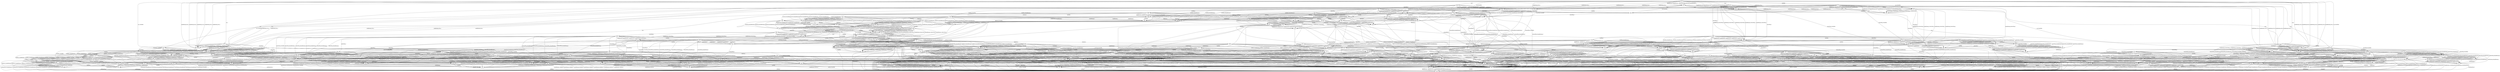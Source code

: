 digraph G {
center = TRUE;
mclimit = 10.0;
nodesep = 0.05;
node [ width=0.25, height=0.25, label="" ];
s0 [ peripheries=2 ];
s0 [label="(2,1)"];
s1 [label="(3,1)"];
s2 [label="(4,1)"];
s3 [label="(2,42)"];
s4 [label="(2,14)"];
s5 [label="(2,13)"];
s6 [label="(2,2)"];
s7 [label="(3,42)"];
s8 [label="(3,14)"];
s9 [label="(3,13)"];
s10 [label="(3,2)"];
s11 [label="(4,42)"];
s12 [label="(4,14)"];
s13 [label="(4,13)"];
s14 [label="(4,2)"];
s15 [label="(1,1)"];
s16 [label="(1,42)"];
s17 [label="(1,14)"];
s18 [label="(1,13)"];
s19 [label="(1,2)"];
s20 [label="(2,43)"];
s21 [label="(3,43)"];
s22 [label="(4,43)"];
s23 [label="(2,16)"];
s24 [label="(3,16)"];
s25 [label="(4,16)"];
s26 [label="(2,15)"];
s27 [label="(3,15)"];
s28 [label="(4,15)"];
s29 [label="(2,3)"];
s30 [label="(3,3)"];
s31 [label="(4,3)"];
s32 [label="(1,43)"];
s33 [label="(1,16)"];
s34 [label="(1,15)"];
s35 [label="(1,3)"];
s36 [label="(2,46)"];
s37 [label="(2,45)"];
s38 [label="(2,44)"];
s39 [label="(3,46)"];
s40 [label="(3,45)"];
s41 [label="(3,44)"];
s42 [label="(4,46)"];
s43 [label="(4,45)"];
s44 [label="(4,44)"];
s45 [label="(1,46)"];
s46 [label="(1,45)"];
s47 [label="(1,44)"];
s48 [label="(2,22)"];
s49 [label="(2,21)"];
s50 [label="(2,20)"];
s51 [label="(3,22)"];
s52 [label="(3,21)"];
s53 [label="(3,20)"];
s54 [label="(4,22)"];
s55 [label="(4,21)"];
s56 [label="(4,20)"];
s57 [label="(1,22)"];
s58 [label="(1,21)"];
s59 [label="(1,20)"];
s60 [label="(2,19)"];
s61 [label="(2,18)"];
s62 [label="(2,17)"];
s63 [label="(3,19)"];
s64 [label="(3,18)"];
s65 [label="(3,17)"];
s66 [label="(4,19)"];
s67 [label="(4,18)"];
s68 [label="(4,17)"];
s69 [label="(1,19)"];
s70 [label="(1,18)"];
s71 [label="(1,17)"];
s72 [label="(2,6)"];
s73 [label="(2,5)"];
s74 [label="(2,4)"];
s75 [label="(3,6)"];
s76 [label="(3,5)"];
s77 [label="(3,4)"];
s78 [label="(4,6)"];
s79 [label="(4,5)"];
s80 [label="(4,4)"];
s81 [label="(1,6)"];
s82 [label="(1,5)"];
s83 [label="(1,4)"];
s84 [label="(2,51)"];
s85 [label="(2,50)"];
s86 [label="(3,51)"];
s87 [label="(3,50)"];
s88 [label="(4,51)"];
s89 [label="(4,50)"];
s90 [label="(2,49)"];
s91 [label="(3,49)"];
s92 [label="(4,49)"];
s93 [label="(2,48)"];
s94 [label="(2,47)"];
s95 [label="(3,48)"];
s96 [label="(3,47)"];
s97 [label="(4,48)"];
s98 [label="(4,47)"];
s99 [label="(1,51)"];
s100 [label="(1,50)"];
s101 [label="(1,49)"];
s102 [label="(1,48)"];
s103 [label="(1,47)"];
s104 [label="(2,32)"];
s105 [label="(2,31)"];
s106 [label="(3,32)"];
s107 [label="(3,31)"];
s108 [label="(4,32)"];
s109 [label="(4,31)"];
s110 [label="(2,30)"];
s111 [label="(3,30)"];
s112 [label="(4,30)"];
s113 [label="(2,29)"];
s114 [label="(2,28)"];
s115 [label="(3,29)"];
s116 [label="(3,28)"];
s117 [label="(4,29)"];
s118 [label="(4,28)"];
s119 [label="(1,32)"];
s120 [label="(1,31)"];
s121 [label="(1,30)"];
s122 [label="(1,29)"];
s123 [label="(1,28)"];
s124 [label="(2,27)"];
s125 [label="(2,26)"];
s126 [label="(3,27)"];
s127 [label="(3,26)"];
s128 [label="(4,27)"];
s129 [label="(4,26)"];
s130 [label="(2,25)"];
s131 [label="(3,25)"];
s132 [label="(4,25)"];
s133 [label="(2,24)"];
s134 [label="(2,23)"];
s135 [label="(3,24)"];
s136 [label="(3,23)"];
s137 [label="(4,24)"];
s138 [label="(4,23)"];
s139 [label="(1,27)"];
s140 [label="(1,26)"];
s141 [label="(1,25)"];
s142 [label="(1,24)"];
s143 [label="(1,23)"];
s144 [label="(2,11)"];
s145 [label="(2,10)"];
s146 [label="(3,11)"];
s147 [label="(3,10)"];
s148 [label="(4,11)"];
s149 [label="(4,10)"];
s150 [label="(2,9)"];
s151 [label="(3,9)"];
s152 [label="(4,9)"];
s153 [label="(2,8)"];
s154 [label="(2,7)"];
s155 [label="(3,8)"];
s156 [label="(3,7)"];
s157 [label="(4,8)"];
s158 [label="(4,7)"];
s159 [label="(1,11)"];
s160 [label="(1,10)"];
s161 [label="(1,9)"];
s162 [label="(1,8)"];
s163 [label="(1,7)"];
s164 [label="(2,54)"];
s165 [label="(3,54)"];
s166 [label="(4,54)"];
s167 [label="(2,68)"];
s168 [label="(3,68)"];
s169 [label="(4,68)"];
s170 [label="(1,54)"];
s171 [label="(1,68)"];
s172 [label="(2,53)"];
s173 [label="(3,53)"];
s174 [label="(4,53)"];
s175 [label="(1,53)"];
s176 [label="(2,52)"];
s177 [label="(3,52)"];
s178 [label="(4,52)"];
s179 [label="(1,52)"];
s180 [label="(2,37)"];
s181 [label="(3,37)"];
s182 [label="(4,37)"];
s183 [label="(1,37)"];
s184 [label="(2,36)"];
s185 [label="(3,36)"];
s186 [label="(4,36)"];
s187 [label="(2,35)"];
s188 [label="(3,35)"];
s189 [label="(4,35)"];
s190 [label="(1,36)"];
s191 [label="(1,35)"];
s192 [label="(2,34)"];
s193 [label="(3,34)"];
s194 [label="(4,34)"];
s195 [label="(2,33)"];
s196 [label="(3,33)"];
s197 [label="(4,33)"];
s198 [label="(1,34)"];
s199 [label="(1,33)"];
s200 [label="(2,12)"];
s201 [label="(3,12)"];
s202 [label="(4,12)"];
s203 [label="(1,12)"];
s204 [label="(2,56)"];
s205 [label="(3,56)"];
s206 [label="(4,56)"];
s207 [label="(1,56)"];
s208 [label="(2,55)"];
s209 [label="(3,55)"];
s210 [label="(4,55)"];
s211 [label="(1,55)"];
s212 [label="(2,39)"];
s213 [label="(2,38)"];
s214 [label="(3,39)"];
s215 [label="(3,38)"];
s216 [label="(4,39)"];
s217 [label="(4,38)"];
s218 [label="(1,39)"];
s219 [label="(1,38)"];
s220 [label="(2,57)"];
s221 [label="(3,57)"];
s222 [label="(4,57)"];
s223 [label="(1,57)"];
s224 [label="(2,40)"];
s225 [label="(3,40)"];
s226 [label="(4,40)"];
s227 [label="(1,40)"];
s228 [label="(2,58)"];
s229 [label="(3,58)"];
s230 [label="(4,58)"];
s231 [label="(1,58)"];
s232 [label="(2,41)"];
s233 [label="(3,41)"];
s234 [label="(4,41)"];
s235 [label="(1,41)"];
s236 [label="(2,59)"];
s237 [label="(3,59)"];
s238 [label="(4,59)"];
s239 [label="(1,59)"];
s240 [label="(2,62)"];
s241 [label="(2,61)"];
s242 [label="(2,60)"];
s243 [label="(3,62)"];
s244 [label="(3,61)"];
s245 [label="(3,60)"];
s246 [label="(4,62)"];
s247 [label="(4,61)"];
s248 [label="(4,60)"];
s249 [label="(1,62)"];
s250 [label="(1,61)"];
s251 [label="(1,60)"];
s252 [label="(2,66)"];
s253 [label="(2,65)"];
s254 [label="(3,66)"];
s255 [label="(3,65)"];
s256 [label="(4,66)"];
s257 [label="(4,65)"];
s258 [label="(2,64)"];
s259 [label="(2,63)"];
s260 [label="(3,64)"];
s261 [label="(3,63)"];
s262 [label="(4,64)"];
s263 [label="(4,63)"];
s264 [label="(1,66)"];
s265 [label="(1,65)"];
s266 [label="(1,64)"];
s267 [label="(1,63)"];
s268 [label="(2,67)"];
s269 [label="(3,67)"];
s270 [label="(4,67)"];
s271 [label="(1,67)"];
s0->s1[label="waterRise"];
s0->s2[label="pumpRunning_0"];
s0->s2[label="pumpRunning_1"];
s0->s2[label="pumpRunning_2"];
s0->s2[label="pumpRunning_3"];
s0->s2[label="pumpRunning_4"];
s0->s3[label="tau_3"];
s0->s4[label="tau_2"];
s0->s5[label="tau_1"];
s0->s6[label="tau_0"];
s0->s7[label="tau_3|waterRise"];
s0->s8[label="tau_2|waterRise"];
s0->s9[label="tau_1|waterRise"];
s0->s10[label="tau_0|waterRise"];
s0->s11[label="pumpRunning_0|tau_3"];
s0->s12[label="pumpRunning_0|tau_2"];
s0->s13[label="pumpRunning_0|tau_1"];
s0->s14[label="pumpRunning_0|tau_0"];
s0->s11[label="pumpRunning_1|tau_3"];
s0->s12[label="pumpRunning_1|tau_2"];
s0->s13[label="pumpRunning_1|tau_1"];
s0->s14[label="pumpRunning_1|tau_0"];
s0->s11[label="pumpRunning_2|tau_3"];
s0->s12[label="pumpRunning_2|tau_2"];
s0->s13[label="pumpRunning_2|tau_1"];
s0->s14[label="pumpRunning_2|tau_0"];
s0->s11[label="pumpRunning_3|tau_3"];
s0->s12[label="pumpRunning_3|tau_2"];
s0->s13[label="pumpRunning_3|tau_1"];
s0->s14[label="pumpRunning_3|tau_0"];
s0->s11[label="pumpRunning_4|tau_3"];
s0->s12[label="pumpRunning_4|tau_2"];
s0->s13[label="pumpRunning_4|tau_1"];
s0->s14[label="pumpRunning_4|tau_0"];
s1->s15[label="pumpRunning_0"];
s1->s15[label="pumpRunning_1"];
s1->s15[label="pumpRunning_2"];
s1->s15[label="pumpRunning_3"];
s1->s15[label="pumpRunning_4"];
s1->s7[label="tau_3"];
s1->s8[label="tau_2"];
s1->s9[label="tau_1"];
s1->s10[label="tau_0"];
s1->s16[label="pumpRunning_0|tau_3"];
s1->s17[label="pumpRunning_0|tau_2"];
s1->s18[label="pumpRunning_0|tau_1"];
s1->s19[label="pumpRunning_0|tau_0"];
s1->s16[label="pumpRunning_1|tau_3"];
s1->s17[label="pumpRunning_1|tau_2"];
s1->s18[label="pumpRunning_1|tau_1"];
s1->s19[label="pumpRunning_1|tau_0"];
s1->s16[label="pumpRunning_2|tau_3"];
s1->s17[label="pumpRunning_2|tau_2"];
s1->s18[label="pumpRunning_2|tau_1"];
s1->s19[label="pumpRunning_2|tau_0"];
s1->s16[label="pumpRunning_3|tau_3"];
s1->s17[label="pumpRunning_3|tau_2"];
s1->s18[label="pumpRunning_3|tau_1"];
s1->s19[label="pumpRunning_3|tau_0"];
s1->s16[label="pumpRunning_4|tau_3"];
s1->s17[label="pumpRunning_4|tau_2"];
s1->s18[label="pumpRunning_4|tau_1"];
s1->s19[label="pumpRunning_4|tau_0"];
s2->s15[label="waterRise"];
s2->s11[label="tau_3"];
s2->s12[label="tau_2"];
s2->s13[label="tau_1"];
s2->s14[label="tau_0"];
s2->s16[label="tau_3|waterRise"];
s2->s17[label="tau_2|waterRise"];
s2->s18[label="tau_1|waterRise"];
s2->s19[label="tau_0|waterRise"];
s3->s7[label="waterRise"];
s3->s11[label="pumpRunning_0"];
s3->s11[label="pumpRunning_1"];
s3->s11[label="pumpRunning_2"];
s3->s11[label="pumpRunning_3"];
s3->s11[label="pumpRunning_4"];
s3->s20[label="receiveMsg_3"];
s3->s21[label="receiveMsg_3|waterRise"];
s3->s22[label="pumpRunning_0|receiveMsg_3"];
s3->s22[label="pumpRunning_1|receiveMsg_3"];
s3->s22[label="pumpRunning_2|receiveMsg_3"];
s3->s22[label="pumpRunning_3|receiveMsg_3"];
s3->s22[label="pumpRunning_4|receiveMsg_3"];
s4->s8[label="waterRise"];
s4->s12[label="pumpRunning_0"];
s4->s12[label="pumpRunning_1"];
s4->s12[label="pumpRunning_2"];
s4->s12[label="pumpRunning_3"];
s4->s12[label="pumpRunning_4"];
s4->s23[label="receiveMsg_2"];
s4->s24[label="receiveMsg_2|waterRise"];
s4->s25[label="pumpRunning_0|receiveMsg_2"];
s4->s25[label="pumpRunning_1|receiveMsg_2"];
s4->s25[label="pumpRunning_2|receiveMsg_2"];
s4->s25[label="pumpRunning_3|receiveMsg_2"];
s4->s25[label="pumpRunning_4|receiveMsg_2"];
s5->s9[label="waterRise"];
s5->s13[label="pumpRunning_0"];
s5->s13[label="pumpRunning_1"];
s5->s13[label="pumpRunning_2"];
s5->s13[label="pumpRunning_3"];
s5->s13[label="pumpRunning_4"];
s5->s26[label="receiveMsg_1"];
s5->s27[label="receiveMsg_1|waterRise"];
s5->s28[label="pumpRunning_0|receiveMsg_1"];
s5->s28[label="pumpRunning_1|receiveMsg_1"];
s5->s28[label="pumpRunning_2|receiveMsg_1"];
s5->s28[label="pumpRunning_3|receiveMsg_1"];
s5->s28[label="pumpRunning_4|receiveMsg_1"];
s6->s10[label="waterRise"];
s6->s14[label="pumpRunning_0"];
s6->s14[label="pumpRunning_1"];
s6->s14[label="pumpRunning_2"];
s6->s14[label="pumpRunning_3"];
s6->s14[label="pumpRunning_4"];
s6->s29[label="receiveMsg_0"];
s6->s30[label="receiveMsg_0|waterRise"];
s6->s31[label="pumpRunning_0|receiveMsg_0"];
s6->s31[label="pumpRunning_1|receiveMsg_0"];
s6->s31[label="pumpRunning_2|receiveMsg_0"];
s6->s31[label="pumpRunning_3|receiveMsg_0"];
s6->s31[label="pumpRunning_4|receiveMsg_0"];
s7->s16[label="pumpRunning_0"];
s7->s16[label="pumpRunning_1"];
s7->s16[label="pumpRunning_2"];
s7->s16[label="pumpRunning_3"];
s7->s16[label="pumpRunning_4"];
s7->s21[label="receiveMsg_3"];
s7->s32[label="pumpRunning_0|receiveMsg_3"];
s7->s32[label="pumpRunning_1|receiveMsg_3"];
s7->s32[label="pumpRunning_2|receiveMsg_3"];
s7->s32[label="pumpRunning_3|receiveMsg_3"];
s7->s32[label="pumpRunning_4|receiveMsg_3"];
s8->s17[label="pumpRunning_0"];
s8->s17[label="pumpRunning_1"];
s8->s17[label="pumpRunning_2"];
s8->s17[label="pumpRunning_3"];
s8->s17[label="pumpRunning_4"];
s8->s24[label="receiveMsg_2"];
s8->s33[label="pumpRunning_0|receiveMsg_2"];
s8->s33[label="pumpRunning_1|receiveMsg_2"];
s8->s33[label="pumpRunning_2|receiveMsg_2"];
s8->s33[label="pumpRunning_3|receiveMsg_2"];
s8->s33[label="pumpRunning_4|receiveMsg_2"];
s9->s18[label="pumpRunning_0"];
s9->s18[label="pumpRunning_1"];
s9->s18[label="pumpRunning_2"];
s9->s18[label="pumpRunning_3"];
s9->s18[label="pumpRunning_4"];
s9->s27[label="receiveMsg_1"];
s9->s34[label="pumpRunning_0|receiveMsg_1"];
s9->s34[label="pumpRunning_1|receiveMsg_1"];
s9->s34[label="pumpRunning_2|receiveMsg_1"];
s9->s34[label="pumpRunning_3|receiveMsg_1"];
s9->s34[label="pumpRunning_4|receiveMsg_1"];
s10->s19[label="pumpRunning_0"];
s10->s19[label="pumpRunning_1"];
s10->s19[label="pumpRunning_2"];
s10->s19[label="pumpRunning_3"];
s10->s19[label="pumpRunning_4"];
s10->s30[label="receiveMsg_0"];
s10->s35[label="pumpRunning_0|receiveMsg_0"];
s10->s35[label="pumpRunning_1|receiveMsg_0"];
s10->s35[label="pumpRunning_2|receiveMsg_0"];
s10->s35[label="pumpRunning_3|receiveMsg_0"];
s10->s35[label="pumpRunning_4|receiveMsg_0"];
s11->s16[label="waterRise"];
s11->s22[label="receiveMsg_3"];
s11->s32[label="receiveMsg_3|waterRise"];
s12->s17[label="waterRise"];
s12->s25[label="receiveMsg_2"];
s12->s33[label="receiveMsg_2|waterRise"];
s13->s18[label="waterRise"];
s13->s28[label="receiveMsg_1"];
s13->s34[label="receiveMsg_1|waterRise"];
s14->s19[label="waterRise"];
s14->s31[label="receiveMsg_0"];
s14->s35[label="receiveMsg_0|waterRise"];
s15->s16[label="tau_3"];
s15->s17[label="tau_2"];
s15->s18[label="tau_1"];
s15->s19[label="tau_0"];
s16->s32[label="receiveMsg_3"];
s17->s33[label="receiveMsg_2"];
s18->s34[label="receiveMsg_1"];
s19->s35[label="receiveMsg_0"];
s20->s21[label="waterRise"];
s20->s22[label="pumpRunning_0"];
s20->s22[label="pumpRunning_1"];
s20->s22[label="pumpRunning_2"];
s20->s22[label="pumpRunning_3"];
s20->s22[label="pumpRunning_4"];
s20->s36[label="levelMsg_3"];
s20->s37[label="palarmMsg_3"];
s20->s38[label="commandMsg_3"];
s20->s39[label="levelMsg_3|waterRise"];
s20->s40[label="palarmMsg_3|waterRise"];
s20->s41[label="commandMsg_3|waterRise"];
s20->s42[label="levelMsg_3|pumpRunning_0"];
s20->s43[label="palarmMsg_3|pumpRunning_0"];
s20->s44[label="commandMsg_3|pumpRunning_0"];
s20->s42[label="levelMsg_3|pumpRunning_1"];
s20->s43[label="palarmMsg_3|pumpRunning_1"];
s20->s44[label="commandMsg_3|pumpRunning_1"];
s20->s42[label="levelMsg_3|pumpRunning_2"];
s20->s43[label="palarmMsg_3|pumpRunning_2"];
s20->s44[label="commandMsg_3|pumpRunning_2"];
s20->s42[label="levelMsg_3|pumpRunning_3"];
s20->s43[label="palarmMsg_3|pumpRunning_3"];
s20->s44[label="commandMsg_3|pumpRunning_3"];
s20->s42[label="levelMsg_3|pumpRunning_4"];
s20->s43[label="palarmMsg_3|pumpRunning_4"];
s20->s44[label="commandMsg_3|pumpRunning_4"];
s21->s32[label="pumpRunning_0"];
s21->s32[label="pumpRunning_1"];
s21->s32[label="pumpRunning_2"];
s21->s32[label="pumpRunning_3"];
s21->s32[label="pumpRunning_4"];
s21->s39[label="levelMsg_3"];
s21->s40[label="palarmMsg_3"];
s21->s41[label="commandMsg_3"];
s21->s45[label="levelMsg_3|pumpRunning_0"];
s21->s46[label="palarmMsg_3|pumpRunning_0"];
s21->s47[label="commandMsg_3|pumpRunning_0"];
s21->s45[label="levelMsg_3|pumpRunning_1"];
s21->s46[label="palarmMsg_3|pumpRunning_1"];
s21->s47[label="commandMsg_3|pumpRunning_1"];
s21->s45[label="levelMsg_3|pumpRunning_2"];
s21->s46[label="palarmMsg_3|pumpRunning_2"];
s21->s47[label="commandMsg_3|pumpRunning_2"];
s21->s45[label="levelMsg_3|pumpRunning_3"];
s21->s46[label="palarmMsg_3|pumpRunning_3"];
s21->s47[label="commandMsg_3|pumpRunning_3"];
s21->s45[label="levelMsg_3|pumpRunning_4"];
s21->s46[label="palarmMsg_3|pumpRunning_4"];
s21->s47[label="commandMsg_3|pumpRunning_4"];
s22->s32[label="waterRise"];
s22->s42[label="levelMsg_3"];
s22->s43[label="palarmMsg_3"];
s22->s44[label="commandMsg_3"];
s22->s45[label="levelMsg_3|waterRise"];
s22->s46[label="palarmMsg_3|waterRise"];
s22->s47[label="commandMsg_3|waterRise"];
s23->s24[label="waterRise"];
s23->s25[label="pumpRunning_0"];
s23->s25[label="pumpRunning_1"];
s23->s25[label="pumpRunning_2"];
s23->s25[label="pumpRunning_3"];
s23->s25[label="pumpRunning_4"];
s23->s48[label="levelMsg_2"];
s23->s49[label="palarmMsg_2"];
s23->s50[label="commandMsg_2"];
s23->s51[label="levelMsg_2|waterRise"];
s23->s52[label="palarmMsg_2|waterRise"];
s23->s53[label="commandMsg_2|waterRise"];
s23->s54[label="levelMsg_2|pumpRunning_0"];
s23->s55[label="palarmMsg_2|pumpRunning_0"];
s23->s56[label="commandMsg_2|pumpRunning_0"];
s23->s54[label="levelMsg_2|pumpRunning_1"];
s23->s55[label="palarmMsg_2|pumpRunning_1"];
s23->s56[label="commandMsg_2|pumpRunning_1"];
s23->s54[label="levelMsg_2|pumpRunning_2"];
s23->s55[label="palarmMsg_2|pumpRunning_2"];
s23->s56[label="commandMsg_2|pumpRunning_2"];
s23->s54[label="levelMsg_2|pumpRunning_3"];
s23->s55[label="palarmMsg_2|pumpRunning_3"];
s23->s56[label="commandMsg_2|pumpRunning_3"];
s23->s54[label="levelMsg_2|pumpRunning_4"];
s23->s55[label="palarmMsg_2|pumpRunning_4"];
s23->s56[label="commandMsg_2|pumpRunning_4"];
s24->s33[label="pumpRunning_0"];
s24->s33[label="pumpRunning_1"];
s24->s33[label="pumpRunning_2"];
s24->s33[label="pumpRunning_3"];
s24->s33[label="pumpRunning_4"];
s24->s51[label="levelMsg_2"];
s24->s52[label="palarmMsg_2"];
s24->s53[label="commandMsg_2"];
s24->s57[label="levelMsg_2|pumpRunning_0"];
s24->s58[label="palarmMsg_2|pumpRunning_0"];
s24->s59[label="commandMsg_2|pumpRunning_0"];
s24->s57[label="levelMsg_2|pumpRunning_1"];
s24->s58[label="palarmMsg_2|pumpRunning_1"];
s24->s59[label="commandMsg_2|pumpRunning_1"];
s24->s57[label="levelMsg_2|pumpRunning_2"];
s24->s58[label="palarmMsg_2|pumpRunning_2"];
s24->s59[label="commandMsg_2|pumpRunning_2"];
s24->s57[label="levelMsg_2|pumpRunning_3"];
s24->s58[label="palarmMsg_2|pumpRunning_3"];
s24->s59[label="commandMsg_2|pumpRunning_3"];
s24->s57[label="levelMsg_2|pumpRunning_4"];
s24->s58[label="palarmMsg_2|pumpRunning_4"];
s24->s59[label="commandMsg_2|pumpRunning_4"];
s25->s33[label="waterRise"];
s25->s54[label="levelMsg_2"];
s25->s55[label="palarmMsg_2"];
s25->s56[label="commandMsg_2"];
s25->s57[label="levelMsg_2|waterRise"];
s25->s58[label="palarmMsg_2|waterRise"];
s25->s59[label="commandMsg_2|waterRise"];
s26->s27[label="waterRise"];
s26->s28[label="pumpRunning_0"];
s26->s28[label="pumpRunning_1"];
s26->s28[label="pumpRunning_2"];
s26->s28[label="pumpRunning_3"];
s26->s28[label="pumpRunning_4"];
s26->s60[label="levelMsg_1"];
s26->s61[label="palarmMsg_1"];
s26->s62[label="commandMsg_1"];
s26->s63[label="levelMsg_1|waterRise"];
s26->s64[label="palarmMsg_1|waterRise"];
s26->s65[label="commandMsg_1|waterRise"];
s26->s66[label="levelMsg_1|pumpRunning_0"];
s26->s67[label="palarmMsg_1|pumpRunning_0"];
s26->s68[label="commandMsg_1|pumpRunning_0"];
s26->s66[label="levelMsg_1|pumpRunning_1"];
s26->s67[label="palarmMsg_1|pumpRunning_1"];
s26->s68[label="commandMsg_1|pumpRunning_1"];
s26->s66[label="levelMsg_1|pumpRunning_2"];
s26->s67[label="palarmMsg_1|pumpRunning_2"];
s26->s68[label="commandMsg_1|pumpRunning_2"];
s26->s66[label="levelMsg_1|pumpRunning_3"];
s26->s67[label="palarmMsg_1|pumpRunning_3"];
s26->s68[label="commandMsg_1|pumpRunning_3"];
s26->s66[label="levelMsg_1|pumpRunning_4"];
s26->s67[label="palarmMsg_1|pumpRunning_4"];
s26->s68[label="commandMsg_1|pumpRunning_4"];
s27->s34[label="pumpRunning_0"];
s27->s34[label="pumpRunning_1"];
s27->s34[label="pumpRunning_2"];
s27->s34[label="pumpRunning_3"];
s27->s34[label="pumpRunning_4"];
s27->s63[label="levelMsg_1"];
s27->s64[label="palarmMsg_1"];
s27->s65[label="commandMsg_1"];
s27->s69[label="levelMsg_1|pumpRunning_0"];
s27->s70[label="palarmMsg_1|pumpRunning_0"];
s27->s71[label="commandMsg_1|pumpRunning_0"];
s27->s69[label="levelMsg_1|pumpRunning_1"];
s27->s70[label="palarmMsg_1|pumpRunning_1"];
s27->s71[label="commandMsg_1|pumpRunning_1"];
s27->s69[label="levelMsg_1|pumpRunning_2"];
s27->s70[label="palarmMsg_1|pumpRunning_2"];
s27->s71[label="commandMsg_1|pumpRunning_2"];
s27->s69[label="levelMsg_1|pumpRunning_3"];
s27->s70[label="palarmMsg_1|pumpRunning_3"];
s27->s71[label="commandMsg_1|pumpRunning_3"];
s27->s69[label="levelMsg_1|pumpRunning_4"];
s27->s70[label="palarmMsg_1|pumpRunning_4"];
s27->s71[label="commandMsg_1|pumpRunning_4"];
s28->s34[label="waterRise"];
s28->s66[label="levelMsg_1"];
s28->s67[label="palarmMsg_1"];
s28->s68[label="commandMsg_1"];
s28->s69[label="levelMsg_1|waterRise"];
s28->s70[label="palarmMsg_1|waterRise"];
s28->s71[label="commandMsg_1|waterRise"];
s29->s30[label="waterRise"];
s29->s31[label="pumpRunning_0"];
s29->s31[label="pumpRunning_1"];
s29->s31[label="pumpRunning_2"];
s29->s31[label="pumpRunning_3"];
s29->s31[label="pumpRunning_4"];
s29->s72[label="levelMsg_0"];
s29->s73[label="palarmMsg_0"];
s29->s74[label="commandMsg_0"];
s29->s75[label="levelMsg_0|waterRise"];
s29->s76[label="palarmMsg_0|waterRise"];
s29->s77[label="commandMsg_0|waterRise"];
s29->s78[label="levelMsg_0|pumpRunning_0"];
s29->s79[label="palarmMsg_0|pumpRunning_0"];
s29->s80[label="commandMsg_0|pumpRunning_0"];
s29->s78[label="levelMsg_0|pumpRunning_1"];
s29->s79[label="palarmMsg_0|pumpRunning_1"];
s29->s80[label="commandMsg_0|pumpRunning_1"];
s29->s78[label="levelMsg_0|pumpRunning_2"];
s29->s79[label="palarmMsg_0|pumpRunning_2"];
s29->s80[label="commandMsg_0|pumpRunning_2"];
s29->s78[label="levelMsg_0|pumpRunning_3"];
s29->s79[label="palarmMsg_0|pumpRunning_3"];
s29->s80[label="commandMsg_0|pumpRunning_3"];
s29->s78[label="levelMsg_0|pumpRunning_4"];
s29->s79[label="palarmMsg_0|pumpRunning_4"];
s29->s80[label="commandMsg_0|pumpRunning_4"];
s30->s35[label="pumpRunning_0"];
s30->s35[label="pumpRunning_1"];
s30->s35[label="pumpRunning_2"];
s30->s35[label="pumpRunning_3"];
s30->s35[label="pumpRunning_4"];
s30->s75[label="levelMsg_0"];
s30->s76[label="palarmMsg_0"];
s30->s77[label="commandMsg_0"];
s30->s81[label="levelMsg_0|pumpRunning_0"];
s30->s82[label="palarmMsg_0|pumpRunning_0"];
s30->s83[label="commandMsg_0|pumpRunning_0"];
s30->s81[label="levelMsg_0|pumpRunning_1"];
s30->s82[label="palarmMsg_0|pumpRunning_1"];
s30->s83[label="commandMsg_0|pumpRunning_1"];
s30->s81[label="levelMsg_0|pumpRunning_2"];
s30->s82[label="palarmMsg_0|pumpRunning_2"];
s30->s83[label="commandMsg_0|pumpRunning_2"];
s30->s81[label="levelMsg_0|pumpRunning_3"];
s30->s82[label="palarmMsg_0|pumpRunning_3"];
s30->s83[label="commandMsg_0|pumpRunning_3"];
s30->s81[label="levelMsg_0|pumpRunning_4"];
s30->s82[label="palarmMsg_0|pumpRunning_4"];
s30->s83[label="commandMsg_0|pumpRunning_4"];
s31->s35[label="waterRise"];
s31->s78[label="levelMsg_0"];
s31->s79[label="palarmMsg_0"];
s31->s80[label="commandMsg_0"];
s31->s81[label="levelMsg_0|waterRise"];
s31->s82[label="palarmMsg_0|waterRise"];
s31->s83[label="commandMsg_0|waterRise"];
s32->s45[label="levelMsg_3"];
s32->s46[label="palarmMsg_3"];
s32->s47[label="commandMsg_3"];
s33->s57[label="levelMsg_2"];
s33->s58[label="palarmMsg_2"];
s33->s59[label="commandMsg_2"];
s34->s69[label="levelMsg_1"];
s34->s70[label="palarmMsg_1"];
s34->s71[label="commandMsg_1"];
s35->s81[label="levelMsg_0"];
s35->s82[label="palarmMsg_0"];
s35->s83[label="commandMsg_0"];
s36->s39[label="waterRise"];
s36->s42[label="pumpRunning_0"];
s36->s42[label="pumpRunning_1"];
s36->s42[label="pumpRunning_2"];
s36->s42[label="pumpRunning_3"];
s36->s42[label="pumpRunning_4"];
s36->s84[label="lowLevel_3"];
s36->s85[label="highLevel_3"];
s36->s86[label="lowLevel_3|waterRise"];
s36->s87[label="highLevel_3|waterRise"];
s36->s88[label="lowLevel_3|pumpRunning_0"];
s36->s89[label="highLevel_3|pumpRunning_0"];
s36->s88[label="lowLevel_3|pumpRunning_1"];
s36->s89[label="highLevel_3|pumpRunning_1"];
s36->s88[label="lowLevel_3|pumpRunning_2"];
s36->s89[label="highLevel_3|pumpRunning_2"];
s36->s88[label="lowLevel_3|pumpRunning_3"];
s36->s89[label="highLevel_3|pumpRunning_3"];
s36->s88[label="lowLevel_3|pumpRunning_4"];
s36->s89[label="highLevel_3|pumpRunning_4"];
s37->s40[label="waterRise"];
s37->s43[label="pumpRunning_0"];
s37->s43[label="pumpRunning_1"];
s37->s43[label="pumpRunning_2"];
s37->s43[label="pumpRunning_3"];
s37->s43[label="pumpRunning_4"];
s37->s90[label="isRunning_0"];
s37->s91[label="isRunning_0|waterRise"];
s37->s92[label="isRunning_0|pumpRunning_0"];
s37->s92[label="isRunning_0|pumpRunning_1"];
s37->s92[label="isRunning_0|pumpRunning_2"];
s37->s92[label="isRunning_0|pumpRunning_3"];
s37->s92[label="isRunning_0|pumpRunning_4"];
s38->s41[label="waterRise"];
s38->s44[label="pumpRunning_0"];
s38->s44[label="pumpRunning_1"];
s38->s44[label="pumpRunning_2"];
s38->s44[label="pumpRunning_3"];
s38->s44[label="pumpRunning_4"];
s38->s93[label="startCmd_3"];
s38->s94[label="stopCmd_3"];
s38->s95[label="startCmd_3|waterRise"];
s38->s96[label="stopCmd_3|waterRise"];
s38->s97[label="pumpRunning_0|startCmd_3"];
s38->s98[label="pumpRunning_0|stopCmd_3"];
s38->s97[label="pumpRunning_1|startCmd_3"];
s38->s98[label="pumpRunning_1|stopCmd_3"];
s38->s97[label="pumpRunning_2|startCmd_3"];
s38->s98[label="pumpRunning_2|stopCmd_3"];
s38->s97[label="pumpRunning_3|startCmd_3"];
s38->s98[label="pumpRunning_3|stopCmd_3"];
s38->s97[label="pumpRunning_4|startCmd_3"];
s38->s98[label="pumpRunning_4|stopCmd_3"];
s39->s45[label="pumpRunning_0"];
s39->s45[label="pumpRunning_1"];
s39->s45[label="pumpRunning_2"];
s39->s45[label="pumpRunning_3"];
s39->s45[label="pumpRunning_4"];
s39->s86[label="lowLevel_3"];
s39->s87[label="highLevel_3"];
s39->s99[label="lowLevel_3|pumpRunning_0"];
s39->s100[label="highLevel_3|pumpRunning_0"];
s39->s99[label="lowLevel_3|pumpRunning_1"];
s39->s100[label="highLevel_3|pumpRunning_1"];
s39->s99[label="lowLevel_3|pumpRunning_2"];
s39->s100[label="highLevel_3|pumpRunning_2"];
s39->s99[label="lowLevel_3|pumpRunning_3"];
s39->s100[label="highLevel_3|pumpRunning_3"];
s39->s99[label="lowLevel_3|pumpRunning_4"];
s39->s100[label="highLevel_3|pumpRunning_4"];
s40->s46[label="pumpRunning_0"];
s40->s46[label="pumpRunning_1"];
s40->s46[label="pumpRunning_2"];
s40->s46[label="pumpRunning_3"];
s40->s46[label="pumpRunning_4"];
s40->s91[label="isRunning_0"];
s40->s101[label="isRunning_0|pumpRunning_0"];
s40->s101[label="isRunning_0|pumpRunning_1"];
s40->s101[label="isRunning_0|pumpRunning_2"];
s40->s101[label="isRunning_0|pumpRunning_3"];
s40->s101[label="isRunning_0|pumpRunning_4"];
s41->s47[label="pumpRunning_0"];
s41->s47[label="pumpRunning_1"];
s41->s47[label="pumpRunning_2"];
s41->s47[label="pumpRunning_3"];
s41->s47[label="pumpRunning_4"];
s41->s95[label="startCmd_3"];
s41->s96[label="stopCmd_3"];
s41->s102[label="pumpRunning_0|startCmd_3"];
s41->s103[label="pumpRunning_0|stopCmd_3"];
s41->s102[label="pumpRunning_1|startCmd_3"];
s41->s103[label="pumpRunning_1|stopCmd_3"];
s41->s102[label="pumpRunning_2|startCmd_3"];
s41->s103[label="pumpRunning_2|stopCmd_3"];
s41->s102[label="pumpRunning_3|startCmd_3"];
s41->s103[label="pumpRunning_3|stopCmd_3"];
s41->s102[label="pumpRunning_4|startCmd_3"];
s41->s103[label="pumpRunning_4|stopCmd_3"];
s42->s45[label="waterRise"];
s42->s88[label="lowLevel_3"];
s42->s89[label="highLevel_3"];
s42->s99[label="lowLevel_3|waterRise"];
s42->s100[label="highLevel_3|waterRise"];
s43->s46[label="waterRise"];
s43->s92[label="isRunning_0"];
s43->s101[label="isRunning_0|waterRise"];
s44->s47[label="waterRise"];
s44->s97[label="startCmd_3"];
s44->s98[label="stopCmd_3"];
s44->s102[label="startCmd_3|waterRise"];
s44->s103[label="stopCmd_3|waterRise"];
s45->s99[label="lowLevel_3"];
s45->s100[label="highLevel_3"];
s46->s101[label="isRunning_0"];
s47->s102[label="startCmd_3"];
s47->s103[label="stopCmd_3"];
s48->s51[label="waterRise"];
s48->s54[label="pumpRunning_0"];
s48->s54[label="pumpRunning_1"];
s48->s54[label="pumpRunning_2"];
s48->s54[label="pumpRunning_3"];
s48->s54[label="pumpRunning_4"];
s48->s104[label="lowLevel_2"];
s48->s105[label="highLevel_2"];
s48->s106[label="lowLevel_2|waterRise"];
s48->s107[label="highLevel_2|waterRise"];
s48->s108[label="lowLevel_2|pumpRunning_0"];
s48->s109[label="highLevel_2|pumpRunning_0"];
s48->s108[label="lowLevel_2|pumpRunning_1"];
s48->s109[label="highLevel_2|pumpRunning_1"];
s48->s108[label="lowLevel_2|pumpRunning_2"];
s48->s109[label="highLevel_2|pumpRunning_2"];
s48->s108[label="lowLevel_2|pumpRunning_3"];
s48->s109[label="highLevel_2|pumpRunning_3"];
s48->s108[label="lowLevel_2|pumpRunning_4"];
s48->s109[label="highLevel_2|pumpRunning_4"];
s49->s52[label="waterRise"];
s49->s55[label="pumpRunning_0"];
s49->s55[label="pumpRunning_1"];
s49->s55[label="pumpRunning_2"];
s49->s55[label="pumpRunning_3"];
s49->s55[label="pumpRunning_4"];
s49->s110[label="isNotRunning_5"];
s49->s111[label="isNotRunning_5|waterRise"];
s49->s112[label="isNotRunning_5|pumpRunning_0"];
s49->s112[label="isNotRunning_5|pumpRunning_1"];
s49->s112[label="isNotRunning_5|pumpRunning_2"];
s49->s112[label="isNotRunning_5|pumpRunning_3"];
s49->s112[label="isNotRunning_5|pumpRunning_4"];
s50->s53[label="waterRise"];
s50->s56[label="pumpRunning_0"];
s50->s56[label="pumpRunning_1"];
s50->s56[label="pumpRunning_2"];
s50->s56[label="pumpRunning_3"];
s50->s56[label="pumpRunning_4"];
s50->s113[label="startCmd_2"];
s50->s114[label="stopCmd_2"];
s50->s115[label="startCmd_2|waterRise"];
s50->s116[label="stopCmd_2|waterRise"];
s50->s117[label="pumpRunning_0|startCmd_2"];
s50->s118[label="pumpRunning_0|stopCmd_2"];
s50->s117[label="pumpRunning_1|startCmd_2"];
s50->s118[label="pumpRunning_1|stopCmd_2"];
s50->s117[label="pumpRunning_2|startCmd_2"];
s50->s118[label="pumpRunning_2|stopCmd_2"];
s50->s117[label="pumpRunning_3|startCmd_2"];
s50->s118[label="pumpRunning_3|stopCmd_2"];
s50->s117[label="pumpRunning_4|startCmd_2"];
s50->s118[label="pumpRunning_4|stopCmd_2"];
s51->s57[label="pumpRunning_0"];
s51->s57[label="pumpRunning_1"];
s51->s57[label="pumpRunning_2"];
s51->s57[label="pumpRunning_3"];
s51->s57[label="pumpRunning_4"];
s51->s106[label="lowLevel_2"];
s51->s107[label="highLevel_2"];
s51->s119[label="lowLevel_2|pumpRunning_0"];
s51->s120[label="highLevel_2|pumpRunning_0"];
s51->s119[label="lowLevel_2|pumpRunning_1"];
s51->s120[label="highLevel_2|pumpRunning_1"];
s51->s119[label="lowLevel_2|pumpRunning_2"];
s51->s120[label="highLevel_2|pumpRunning_2"];
s51->s119[label="lowLevel_2|pumpRunning_3"];
s51->s120[label="highLevel_2|pumpRunning_3"];
s51->s119[label="lowLevel_2|pumpRunning_4"];
s51->s120[label="highLevel_2|pumpRunning_4"];
s52->s58[label="pumpRunning_0"];
s52->s58[label="pumpRunning_1"];
s52->s58[label="pumpRunning_2"];
s52->s58[label="pumpRunning_3"];
s52->s58[label="pumpRunning_4"];
s52->s111[label="isNotRunning_5"];
s52->s121[label="isNotRunning_5|pumpRunning_0"];
s52->s121[label="isNotRunning_5|pumpRunning_1"];
s52->s121[label="isNotRunning_5|pumpRunning_2"];
s52->s121[label="isNotRunning_5|pumpRunning_3"];
s52->s121[label="isNotRunning_5|pumpRunning_4"];
s53->s59[label="pumpRunning_0"];
s53->s59[label="pumpRunning_1"];
s53->s59[label="pumpRunning_2"];
s53->s59[label="pumpRunning_3"];
s53->s59[label="pumpRunning_4"];
s53->s115[label="startCmd_2"];
s53->s116[label="stopCmd_2"];
s53->s122[label="pumpRunning_0|startCmd_2"];
s53->s123[label="pumpRunning_0|stopCmd_2"];
s53->s122[label="pumpRunning_1|startCmd_2"];
s53->s123[label="pumpRunning_1|stopCmd_2"];
s53->s122[label="pumpRunning_2|startCmd_2"];
s53->s123[label="pumpRunning_2|stopCmd_2"];
s53->s122[label="pumpRunning_3|startCmd_2"];
s53->s123[label="pumpRunning_3|stopCmd_2"];
s53->s122[label="pumpRunning_4|startCmd_2"];
s53->s123[label="pumpRunning_4|stopCmd_2"];
s54->s57[label="waterRise"];
s54->s108[label="lowLevel_2"];
s54->s109[label="highLevel_2"];
s54->s119[label="lowLevel_2|waterRise"];
s54->s120[label="highLevel_2|waterRise"];
s55->s58[label="waterRise"];
s55->s112[label="isNotRunning_5"];
s55->s121[label="isNotRunning_5|waterRise"];
s56->s59[label="waterRise"];
s56->s117[label="startCmd_2"];
s56->s118[label="stopCmd_2"];
s56->s122[label="startCmd_2|waterRise"];
s56->s123[label="stopCmd_2|waterRise"];
s57->s119[label="lowLevel_2"];
s57->s120[label="highLevel_2"];
s58->s121[label="isNotRunning_5"];
s59->s122[label="startCmd_2"];
s59->s123[label="stopCmd_2"];
s60->s63[label="waterRise"];
s60->s66[label="pumpRunning_0"];
s60->s66[label="pumpRunning_1"];
s60->s66[label="pumpRunning_2"];
s60->s66[label="pumpRunning_3"];
s60->s66[label="pumpRunning_4"];
s60->s124[label="lowLevel_1"];
s60->s125[label="highLevel_1"];
s60->s126[label="lowLevel_1|waterRise"];
s60->s127[label="highLevel_1|waterRise"];
s60->s128[label="lowLevel_1|pumpRunning_0"];
s60->s129[label="highLevel_1|pumpRunning_0"];
s60->s128[label="lowLevel_1|pumpRunning_1"];
s60->s129[label="highLevel_1|pumpRunning_1"];
s60->s128[label="lowLevel_1|pumpRunning_2"];
s60->s129[label="highLevel_1|pumpRunning_2"];
s60->s128[label="lowLevel_1|pumpRunning_3"];
s60->s129[label="highLevel_1|pumpRunning_3"];
s60->s128[label="lowLevel_1|pumpRunning_4"];
s60->s129[label="highLevel_1|pumpRunning_4"];
s61->s64[label="waterRise"];
s61->s67[label="pumpRunning_0"];
s61->s67[label="pumpRunning_1"];
s61->s67[label="pumpRunning_2"];
s61->s67[label="pumpRunning_3"];
s61->s67[label="pumpRunning_4"];
s61->s130[label="isNotRunning_4"];
s61->s131[label="isNotRunning_4|waterRise"];
s61->s132[label="isNotRunning_4|pumpRunning_0"];
s61->s132[label="isNotRunning_4|pumpRunning_1"];
s61->s132[label="isNotRunning_4|pumpRunning_2"];
s61->s132[label="isNotRunning_4|pumpRunning_3"];
s61->s132[label="isNotRunning_4|pumpRunning_4"];
s62->s65[label="waterRise"];
s62->s68[label="pumpRunning_0"];
s62->s68[label="pumpRunning_1"];
s62->s68[label="pumpRunning_2"];
s62->s68[label="pumpRunning_3"];
s62->s68[label="pumpRunning_4"];
s62->s133[label="startCmd_1"];
s62->s134[label="stopCmd_1"];
s62->s135[label="startCmd_1|waterRise"];
s62->s136[label="stopCmd_1|waterRise"];
s62->s137[label="pumpRunning_0|startCmd_1"];
s62->s138[label="pumpRunning_0|stopCmd_1"];
s62->s137[label="pumpRunning_1|startCmd_1"];
s62->s138[label="pumpRunning_1|stopCmd_1"];
s62->s137[label="pumpRunning_2|startCmd_1"];
s62->s138[label="pumpRunning_2|stopCmd_1"];
s62->s137[label="pumpRunning_3|startCmd_1"];
s62->s138[label="pumpRunning_3|stopCmd_1"];
s62->s137[label="pumpRunning_4|startCmd_1"];
s62->s138[label="pumpRunning_4|stopCmd_1"];
s63->s69[label="pumpRunning_0"];
s63->s69[label="pumpRunning_1"];
s63->s69[label="pumpRunning_2"];
s63->s69[label="pumpRunning_3"];
s63->s69[label="pumpRunning_4"];
s63->s126[label="lowLevel_1"];
s63->s127[label="highLevel_1"];
s63->s139[label="lowLevel_1|pumpRunning_0"];
s63->s140[label="highLevel_1|pumpRunning_0"];
s63->s139[label="lowLevel_1|pumpRunning_1"];
s63->s140[label="highLevel_1|pumpRunning_1"];
s63->s139[label="lowLevel_1|pumpRunning_2"];
s63->s140[label="highLevel_1|pumpRunning_2"];
s63->s139[label="lowLevel_1|pumpRunning_3"];
s63->s140[label="highLevel_1|pumpRunning_3"];
s63->s139[label="lowLevel_1|pumpRunning_4"];
s63->s140[label="highLevel_1|pumpRunning_4"];
s64->s70[label="pumpRunning_0"];
s64->s70[label="pumpRunning_1"];
s64->s70[label="pumpRunning_2"];
s64->s70[label="pumpRunning_3"];
s64->s70[label="pumpRunning_4"];
s64->s131[label="isNotRunning_4"];
s64->s141[label="isNotRunning_4|pumpRunning_0"];
s64->s141[label="isNotRunning_4|pumpRunning_1"];
s64->s141[label="isNotRunning_4|pumpRunning_2"];
s64->s141[label="isNotRunning_4|pumpRunning_3"];
s64->s141[label="isNotRunning_4|pumpRunning_4"];
s65->s71[label="pumpRunning_0"];
s65->s71[label="pumpRunning_1"];
s65->s71[label="pumpRunning_2"];
s65->s71[label="pumpRunning_3"];
s65->s71[label="pumpRunning_4"];
s65->s135[label="startCmd_1"];
s65->s136[label="stopCmd_1"];
s65->s142[label="pumpRunning_0|startCmd_1"];
s65->s143[label="pumpRunning_0|stopCmd_1"];
s65->s142[label="pumpRunning_1|startCmd_1"];
s65->s143[label="pumpRunning_1|stopCmd_1"];
s65->s142[label="pumpRunning_2|startCmd_1"];
s65->s143[label="pumpRunning_2|stopCmd_1"];
s65->s142[label="pumpRunning_3|startCmd_1"];
s65->s143[label="pumpRunning_3|stopCmd_1"];
s65->s142[label="pumpRunning_4|startCmd_1"];
s65->s143[label="pumpRunning_4|stopCmd_1"];
s66->s69[label="waterRise"];
s66->s128[label="lowLevel_1"];
s66->s129[label="highLevel_1"];
s66->s139[label="lowLevel_1|waterRise"];
s66->s140[label="highLevel_1|waterRise"];
s67->s70[label="waterRise"];
s67->s132[label="isNotRunning_4"];
s67->s141[label="isNotRunning_4|waterRise"];
s68->s71[label="waterRise"];
s68->s137[label="startCmd_1"];
s68->s138[label="stopCmd_1"];
s68->s142[label="startCmd_1|waterRise"];
s68->s143[label="stopCmd_1|waterRise"];
s69->s139[label="lowLevel_1"];
s69->s140[label="highLevel_1"];
s70->s141[label="isNotRunning_4"];
s71->s142[label="startCmd_1"];
s71->s143[label="stopCmd_1"];
s72->s75[label="waterRise"];
s72->s78[label="pumpRunning_0"];
s72->s78[label="pumpRunning_1"];
s72->s78[label="pumpRunning_2"];
s72->s78[label="pumpRunning_3"];
s72->s78[label="pumpRunning_4"];
s72->s144[label="lowLevel_0"];
s72->s145[label="highLevel_0"];
s72->s146[label="lowLevel_0|waterRise"];
s72->s147[label="highLevel_0|waterRise"];
s72->s148[label="lowLevel_0|pumpRunning_0"];
s72->s149[label="highLevel_0|pumpRunning_0"];
s72->s148[label="lowLevel_0|pumpRunning_1"];
s72->s149[label="highLevel_0|pumpRunning_1"];
s72->s148[label="lowLevel_0|pumpRunning_2"];
s72->s149[label="highLevel_0|pumpRunning_2"];
s72->s148[label="lowLevel_0|pumpRunning_3"];
s72->s149[label="highLevel_0|pumpRunning_3"];
s72->s148[label="lowLevel_0|pumpRunning_4"];
s72->s149[label="highLevel_0|pumpRunning_4"];
s73->s76[label="waterRise"];
s73->s79[label="pumpRunning_0"];
s73->s79[label="pumpRunning_1"];
s73->s79[label="pumpRunning_2"];
s73->s79[label="pumpRunning_3"];
s73->s79[label="pumpRunning_4"];
s73->s150[label="isNotRunning_0"];
s73->s151[label="isNotRunning_0|waterRise"];
s73->s152[label="isNotRunning_0|pumpRunning_0"];
s73->s152[label="isNotRunning_0|pumpRunning_1"];
s73->s152[label="isNotRunning_0|pumpRunning_2"];
s73->s152[label="isNotRunning_0|pumpRunning_3"];
s73->s152[label="isNotRunning_0|pumpRunning_4"];
s74->s77[label="waterRise"];
s74->s80[label="pumpRunning_0"];
s74->s80[label="pumpRunning_1"];
s74->s80[label="pumpRunning_2"];
s74->s80[label="pumpRunning_3"];
s74->s80[label="pumpRunning_4"];
s74->s153[label="startCmd_0"];
s74->s154[label="stopCmd_0"];
s74->s155[label="startCmd_0|waterRise"];
s74->s156[label="stopCmd_0|waterRise"];
s74->s157[label="pumpRunning_0|startCmd_0"];
s74->s158[label="pumpRunning_0|stopCmd_0"];
s74->s157[label="pumpRunning_1|startCmd_0"];
s74->s158[label="pumpRunning_1|stopCmd_0"];
s74->s157[label="pumpRunning_2|startCmd_0"];
s74->s158[label="pumpRunning_2|stopCmd_0"];
s74->s157[label="pumpRunning_3|startCmd_0"];
s74->s158[label="pumpRunning_3|stopCmd_0"];
s74->s157[label="pumpRunning_4|startCmd_0"];
s74->s158[label="pumpRunning_4|stopCmd_0"];
s75->s81[label="pumpRunning_0"];
s75->s81[label="pumpRunning_1"];
s75->s81[label="pumpRunning_2"];
s75->s81[label="pumpRunning_3"];
s75->s81[label="pumpRunning_4"];
s75->s146[label="lowLevel_0"];
s75->s147[label="highLevel_0"];
s75->s159[label="lowLevel_0|pumpRunning_0"];
s75->s160[label="highLevel_0|pumpRunning_0"];
s75->s159[label="lowLevel_0|pumpRunning_1"];
s75->s160[label="highLevel_0|pumpRunning_1"];
s75->s159[label="lowLevel_0|pumpRunning_2"];
s75->s160[label="highLevel_0|pumpRunning_2"];
s75->s159[label="lowLevel_0|pumpRunning_3"];
s75->s160[label="highLevel_0|pumpRunning_3"];
s75->s159[label="lowLevel_0|pumpRunning_4"];
s75->s160[label="highLevel_0|pumpRunning_4"];
s76->s82[label="pumpRunning_0"];
s76->s82[label="pumpRunning_1"];
s76->s82[label="pumpRunning_2"];
s76->s82[label="pumpRunning_3"];
s76->s82[label="pumpRunning_4"];
s76->s151[label="isNotRunning_0"];
s76->s161[label="isNotRunning_0|pumpRunning_0"];
s76->s161[label="isNotRunning_0|pumpRunning_1"];
s76->s161[label="isNotRunning_0|pumpRunning_2"];
s76->s161[label="isNotRunning_0|pumpRunning_3"];
s76->s161[label="isNotRunning_0|pumpRunning_4"];
s77->s83[label="pumpRunning_0"];
s77->s83[label="pumpRunning_1"];
s77->s83[label="pumpRunning_2"];
s77->s83[label="pumpRunning_3"];
s77->s83[label="pumpRunning_4"];
s77->s155[label="startCmd_0"];
s77->s156[label="stopCmd_0"];
s77->s162[label="pumpRunning_0|startCmd_0"];
s77->s163[label="pumpRunning_0|stopCmd_0"];
s77->s162[label="pumpRunning_1|startCmd_0"];
s77->s163[label="pumpRunning_1|stopCmd_0"];
s77->s162[label="pumpRunning_2|startCmd_0"];
s77->s163[label="pumpRunning_2|stopCmd_0"];
s77->s162[label="pumpRunning_3|startCmd_0"];
s77->s163[label="pumpRunning_3|stopCmd_0"];
s77->s162[label="pumpRunning_4|startCmd_0"];
s77->s163[label="pumpRunning_4|stopCmd_0"];
s78->s81[label="waterRise"];
s78->s148[label="lowLevel_0"];
s78->s149[label="highLevel_0"];
s78->s159[label="lowLevel_0|waterRise"];
s78->s160[label="highLevel_0|waterRise"];
s79->s82[label="waterRise"];
s79->s152[label="isNotRunning_0"];
s79->s161[label="isNotRunning_0|waterRise"];
s80->s83[label="waterRise"];
s80->s157[label="startCmd_0"];
s80->s158[label="stopCmd_0"];
s80->s162[label="startCmd_0|waterRise"];
s80->s163[label="stopCmd_0|waterRise"];
s81->s159[label="lowLevel_0"];
s81->s160[label="highLevel_0"];
s82->s161[label="isNotRunning_0"];
s83->s162[label="startCmd_0"];
s83->s163[label="stopCmd_0"];
s84->s86[label="waterRise"];
s84->s88[label="pumpRunning_0"];
s84->s88[label="pumpRunning_1"];
s84->s88[label="pumpRunning_2"];
s84->s88[label="pumpRunning_3"];
s84->s88[label="pumpRunning_4"];
s84->s164[label="isRunning_4"];
s84->s165[label="isRunning_4|waterRise"];
s84->s166[label="isRunning_4|pumpRunning_0"];
s84->s166[label="isRunning_4|pumpRunning_1"];
s84->s166[label="isRunning_4|pumpRunning_2"];
s84->s166[label="isRunning_4|pumpRunning_3"];
s84->s166[label="isRunning_4|pumpRunning_4"];
s85->s87[label="waterRise"];
s85->s89[label="pumpRunning_0"];
s85->s89[label="pumpRunning_1"];
s85->s89[label="pumpRunning_2"];
s85->s89[label="pumpRunning_3"];
s85->s89[label="pumpRunning_4"];
s85->s167[label="isRunning_3"];
s85->s168[label="isRunning_3|waterRise"];
s85->s169[label="isRunning_3|pumpRunning_0"];
s85->s169[label="isRunning_3|pumpRunning_1"];
s85->s169[label="isRunning_3|pumpRunning_2"];
s85->s169[label="isRunning_3|pumpRunning_3"];
s85->s169[label="isRunning_3|pumpRunning_4"];
s86->s99[label="pumpRunning_0"];
s86->s99[label="pumpRunning_1"];
s86->s99[label="pumpRunning_2"];
s86->s99[label="pumpRunning_3"];
s86->s99[label="pumpRunning_4"];
s86->s165[label="isRunning_4"];
s86->s170[label="isRunning_4|pumpRunning_0"];
s86->s170[label="isRunning_4|pumpRunning_1"];
s86->s170[label="isRunning_4|pumpRunning_2"];
s86->s170[label="isRunning_4|pumpRunning_3"];
s86->s170[label="isRunning_4|pumpRunning_4"];
s87->s100[label="pumpRunning_0"];
s87->s100[label="pumpRunning_1"];
s87->s100[label="pumpRunning_2"];
s87->s100[label="pumpRunning_3"];
s87->s100[label="pumpRunning_4"];
s87->s168[label="isRunning_3"];
s87->s171[label="isRunning_3|pumpRunning_0"];
s87->s171[label="isRunning_3|pumpRunning_1"];
s87->s171[label="isRunning_3|pumpRunning_2"];
s87->s171[label="isRunning_3|pumpRunning_3"];
s87->s171[label="isRunning_3|pumpRunning_4"];
s88->s99[label="waterRise"];
s88->s166[label="isRunning_4"];
s88->s170[label="isRunning_4|waterRise"];
s89->s100[label="waterRise"];
s89->s169[label="isRunning_3"];
s89->s171[label="isRunning_3|waterRise"];
s90->s91[label="waterRise"];
s90->s92[label="pumpRunning_0"];
s90->s92[label="pumpRunning_1"];
s90->s92[label="pumpRunning_2"];
s90->s92[label="pumpRunning_3"];
s90->s92[label="pumpRunning_4"];
s90->s172[label="pumpStop_0"];
s90->s173[label="pumpStop_0|waterRise"];
s90->s174[label="pumpRunning_0|pumpStop_0"];
s90->s174[label="pumpRunning_1|pumpStop_0"];
s90->s174[label="pumpRunning_2|pumpStop_0"];
s90->s174[label="pumpRunning_3|pumpStop_0"];
s90->s174[label="pumpRunning_4|pumpStop_0"];
s91->s101[label="pumpRunning_0"];
s91->s101[label="pumpRunning_1"];
s91->s101[label="pumpRunning_2"];
s91->s101[label="pumpRunning_3"];
s91->s101[label="pumpRunning_4"];
s91->s173[label="pumpStop_0"];
s91->s175[label="pumpRunning_0|pumpStop_0"];
s91->s175[label="pumpRunning_1|pumpStop_0"];
s91->s175[label="pumpRunning_2|pumpStop_0"];
s91->s175[label="pumpRunning_3|pumpStop_0"];
s91->s175[label="pumpRunning_4|pumpStop_0"];
s92->s101[label="waterRise"];
s92->s174[label="pumpStop_0"];
s92->s175[label="pumpStop_0|waterRise"];
s93->s95[label="waterRise"];
s93->s97[label="pumpRunning_0"];
s93->s97[label="pumpRunning_1"];
s93->s97[label="pumpRunning_2"];
s93->s97[label="pumpRunning_3"];
s93->s97[label="pumpRunning_4"];
s93->s167[label="isRunning_2"];
s93->s168[label="isRunning_2|waterRise"];
s93->s169[label="isRunning_2|pumpRunning_0"];
s93->s169[label="isRunning_2|pumpRunning_1"];
s93->s169[label="isRunning_2|pumpRunning_2"];
s93->s169[label="isRunning_2|pumpRunning_3"];
s93->s169[label="isRunning_2|pumpRunning_4"];
s94->s96[label="waterRise"];
s94->s98[label="pumpRunning_0"];
s94->s98[label="pumpRunning_1"];
s94->s98[label="pumpRunning_2"];
s94->s98[label="pumpRunning_3"];
s94->s98[label="pumpRunning_4"];
s94->s176[label="isRunning_1"];
s94->s177[label="isRunning_1|waterRise"];
s94->s178[label="isRunning_1|pumpRunning_0"];
s94->s178[label="isRunning_1|pumpRunning_1"];
s94->s178[label="isRunning_1|pumpRunning_2"];
s94->s178[label="isRunning_1|pumpRunning_3"];
s94->s178[label="isRunning_1|pumpRunning_4"];
s95->s102[label="pumpRunning_0"];
s95->s102[label="pumpRunning_1"];
s95->s102[label="pumpRunning_2"];
s95->s102[label="pumpRunning_3"];
s95->s102[label="pumpRunning_4"];
s95->s168[label="isRunning_2"];
s95->s171[label="isRunning_2|pumpRunning_0"];
s95->s171[label="isRunning_2|pumpRunning_1"];
s95->s171[label="isRunning_2|pumpRunning_2"];
s95->s171[label="isRunning_2|pumpRunning_3"];
s95->s171[label="isRunning_2|pumpRunning_4"];
s96->s103[label="pumpRunning_0"];
s96->s103[label="pumpRunning_1"];
s96->s103[label="pumpRunning_2"];
s96->s103[label="pumpRunning_3"];
s96->s103[label="pumpRunning_4"];
s96->s177[label="isRunning_1"];
s96->s179[label="isRunning_1|pumpRunning_0"];
s96->s179[label="isRunning_1|pumpRunning_1"];
s96->s179[label="isRunning_1|pumpRunning_2"];
s96->s179[label="isRunning_1|pumpRunning_3"];
s96->s179[label="isRunning_1|pumpRunning_4"];
s97->s102[label="waterRise"];
s97->s169[label="isRunning_2"];
s97->s171[label="isRunning_2|waterRise"];
s98->s103[label="waterRise"];
s98->s178[label="isRunning_1"];
s98->s179[label="isRunning_1|waterRise"];
s99->s170[label="isRunning_4"];
s100->s171[label="isRunning_3"];
s101->s175[label="pumpStop_0"];
s102->s171[label="isRunning_2"];
s103->s179[label="isRunning_1"];
s104->s106[label="waterRise"];
s104->s108[label="pumpRunning_0"];
s104->s108[label="pumpRunning_1"];
s104->s108[label="pumpRunning_2"];
s104->s108[label="pumpRunning_3"];
s104->s108[label="pumpRunning_4"];
s104->s167[label="isNotRunning_11"];
s104->s168[label="isNotRunning_11|waterRise"];
s104->s169[label="isNotRunning_11|pumpRunning_0"];
s104->s169[label="isNotRunning_11|pumpRunning_1"];
s104->s169[label="isNotRunning_11|pumpRunning_2"];
s104->s169[label="isNotRunning_11|pumpRunning_3"];
s104->s169[label="isNotRunning_11|pumpRunning_4"];
s105->s107[label="waterRise"];
s105->s109[label="pumpRunning_0"];
s105->s109[label="pumpRunning_1"];
s105->s109[label="pumpRunning_2"];
s105->s109[label="pumpRunning_3"];
s105->s109[label="pumpRunning_4"];
s105->s180[label="isReady_1"];
s105->s181[label="isReady_1|waterRise"];
s105->s182[label="isReady_1|pumpRunning_0"];
s105->s182[label="isReady_1|pumpRunning_1"];
s105->s182[label="isReady_1|pumpRunning_2"];
s105->s182[label="isReady_1|pumpRunning_3"];
s105->s182[label="isReady_1|pumpRunning_4"];
s106->s119[label="pumpRunning_0"];
s106->s119[label="pumpRunning_1"];
s106->s119[label="pumpRunning_2"];
s106->s119[label="pumpRunning_3"];
s106->s119[label="pumpRunning_4"];
s106->s168[label="isNotRunning_11"];
s106->s171[label="isNotRunning_11|pumpRunning_0"];
s106->s171[label="isNotRunning_11|pumpRunning_1"];
s106->s171[label="isNotRunning_11|pumpRunning_2"];
s106->s171[label="isNotRunning_11|pumpRunning_3"];
s106->s171[label="isNotRunning_11|pumpRunning_4"];
s107->s120[label="pumpRunning_0"];
s107->s120[label="pumpRunning_1"];
s107->s120[label="pumpRunning_2"];
s107->s120[label="pumpRunning_3"];
s107->s120[label="pumpRunning_4"];
s107->s181[label="isReady_1"];
s107->s183[label="isReady_1|pumpRunning_0"];
s107->s183[label="isReady_1|pumpRunning_1"];
s107->s183[label="isReady_1|pumpRunning_2"];
s107->s183[label="isReady_1|pumpRunning_3"];
s107->s183[label="isReady_1|pumpRunning_4"];
s108->s119[label="waterRise"];
s108->s169[label="isNotRunning_11"];
s108->s171[label="isNotRunning_11|waterRise"];
s109->s120[label="waterRise"];
s109->s182[label="isReady_1"];
s109->s183[label="isReady_1|waterRise"];
s110->s111[label="waterRise"];
s110->s112[label="pumpRunning_0"];
s110->s112[label="pumpRunning_1"];
s110->s112[label="pumpRunning_2"];
s110->s112[label="pumpRunning_3"];
s110->s112[label="pumpRunning_4"];
s110->s167[label="setMethaneStop_2"];
s110->s168[label="setMethaneStop_2|waterRise"];
s110->s169[label="pumpRunning_0|setMethaneStop_2"];
s110->s169[label="pumpRunning_1|setMethaneStop_2"];
s110->s169[label="pumpRunning_2|setMethaneStop_2"];
s110->s169[label="pumpRunning_3|setMethaneStop_2"];
s110->s169[label="pumpRunning_4|setMethaneStop_2"];
s111->s121[label="pumpRunning_0"];
s111->s121[label="pumpRunning_1"];
s111->s121[label="pumpRunning_2"];
s111->s121[label="pumpRunning_3"];
s111->s121[label="pumpRunning_4"];
s111->s168[label="setMethaneStop_2"];
s111->s171[label="pumpRunning_0|setMethaneStop_2"];
s111->s171[label="pumpRunning_1|setMethaneStop_2"];
s111->s171[label="pumpRunning_2|setMethaneStop_2"];
s111->s171[label="pumpRunning_3|setMethaneStop_2"];
s111->s171[label="pumpRunning_4|setMethaneStop_2"];
s112->s121[label="waterRise"];
s112->s169[label="setMethaneStop_2"];
s112->s171[label="setMethaneStop_2|waterRise"];
s113->s115[label="waterRise"];
s113->s117[label="pumpRunning_0"];
s113->s117[label="pumpRunning_1"];
s113->s117[label="pumpRunning_2"];
s113->s117[label="pumpRunning_3"];
s113->s117[label="pumpRunning_4"];
s113->s167[label="isReady_0"];
s113->s184[label="isNotRunning_10"];
s113->s168[label="isReady_0|waterRise"];
s113->s185[label="isNotRunning_10|waterRise"];
s113->s169[label="isReady_0|pumpRunning_0"];
s113->s186[label="isNotRunning_10|pumpRunning_0"];
s113->s169[label="isReady_0|pumpRunning_1"];
s113->s186[label="isNotRunning_10|pumpRunning_1"];
s113->s169[label="isReady_0|pumpRunning_2"];
s113->s186[label="isNotRunning_10|pumpRunning_2"];
s113->s169[label="isReady_0|pumpRunning_3"];
s113->s186[label="isNotRunning_10|pumpRunning_3"];
s113->s169[label="isReady_0|pumpRunning_4"];
s113->s186[label="isNotRunning_10|pumpRunning_4"];
s114->s116[label="waterRise"];
s114->s118[label="pumpRunning_0"];
s114->s118[label="pumpRunning_1"];
s114->s118[label="pumpRunning_2"];
s114->s118[label="pumpRunning_3"];
s114->s118[label="pumpRunning_4"];
s114->s187[label="isNotRunning_9"];
s114->s188[label="isNotRunning_9|waterRise"];
s114->s189[label="isNotRunning_9|pumpRunning_0"];
s114->s189[label="isNotRunning_9|pumpRunning_1"];
s114->s189[label="isNotRunning_9|pumpRunning_2"];
s114->s189[label="isNotRunning_9|pumpRunning_3"];
s114->s189[label="isNotRunning_9|pumpRunning_4"];
s115->s122[label="pumpRunning_0"];
s115->s122[label="pumpRunning_1"];
s115->s122[label="pumpRunning_2"];
s115->s122[label="pumpRunning_3"];
s115->s122[label="pumpRunning_4"];
s115->s168[label="isReady_0"];
s115->s185[label="isNotRunning_10"];
s115->s171[label="isReady_0|pumpRunning_0"];
s115->s190[label="isNotRunning_10|pumpRunning_0"];
s115->s171[label="isReady_0|pumpRunning_1"];
s115->s190[label="isNotRunning_10|pumpRunning_1"];
s115->s171[label="isReady_0|pumpRunning_2"];
s115->s190[label="isNotRunning_10|pumpRunning_2"];
s115->s171[label="isReady_0|pumpRunning_3"];
s115->s190[label="isNotRunning_10|pumpRunning_3"];
s115->s171[label="isReady_0|pumpRunning_4"];
s115->s190[label="isNotRunning_10|pumpRunning_4"];
s116->s123[label="pumpRunning_0"];
s116->s123[label="pumpRunning_1"];
s116->s123[label="pumpRunning_2"];
s116->s123[label="pumpRunning_3"];
s116->s123[label="pumpRunning_4"];
s116->s188[label="isNotRunning_9"];
s116->s191[label="isNotRunning_9|pumpRunning_0"];
s116->s191[label="isNotRunning_9|pumpRunning_1"];
s116->s191[label="isNotRunning_9|pumpRunning_2"];
s116->s191[label="isNotRunning_9|pumpRunning_3"];
s116->s191[label="isNotRunning_9|pumpRunning_4"];
s117->s122[label="waterRise"];
s117->s169[label="isReady_0"];
s117->s186[label="isNotRunning_10"];
s117->s171[label="isReady_0|waterRise"];
s117->s190[label="isNotRunning_10|waterRise"];
s118->s123[label="waterRise"];
s118->s189[label="isNotRunning_9"];
s118->s191[label="isNotRunning_9|waterRise"];
s119->s171[label="isNotRunning_11"];
s120->s183[label="isReady_1"];
s121->s171[label="setMethaneStop_2"];
s122->s171[label="isReady_0"];
s122->s190[label="isNotRunning_10"];
s123->s191[label="isNotRunning_9"];
s124->s126[label="waterRise"];
s124->s128[label="pumpRunning_0"];
s124->s128[label="pumpRunning_1"];
s124->s128[label="pumpRunning_2"];
s124->s128[label="pumpRunning_3"];
s124->s128[label="pumpRunning_4"];
s124->s167[label="isNotRunning_8"];
s124->s168[label="isNotRunning_8|waterRise"];
s124->s169[label="isNotRunning_8|pumpRunning_0"];
s124->s169[label="isNotRunning_8|pumpRunning_1"];
s124->s169[label="isNotRunning_8|pumpRunning_2"];
s124->s169[label="isNotRunning_8|pumpRunning_3"];
s124->s169[label="isNotRunning_8|pumpRunning_4"];
s125->s127[label="waterRise"];
s125->s129[label="pumpRunning_0"];
s125->s129[label="pumpRunning_1"];
s125->s129[label="pumpRunning_2"];
s125->s129[label="pumpRunning_3"];
s125->s129[label="pumpRunning_4"];
s125->s167[label="isMethaneStop_0"];
s125->s168[label="isMethaneStop_0|waterRise"];
s125->s169[label="isMethaneStop_0|pumpRunning_0"];
s125->s169[label="isMethaneStop_0|pumpRunning_1"];
s125->s169[label="isMethaneStop_0|pumpRunning_2"];
s125->s169[label="isMethaneStop_0|pumpRunning_3"];
s125->s169[label="isMethaneStop_0|pumpRunning_4"];
s126->s139[label="pumpRunning_0"];
s126->s139[label="pumpRunning_1"];
s126->s139[label="pumpRunning_2"];
s126->s139[label="pumpRunning_3"];
s126->s139[label="pumpRunning_4"];
s126->s168[label="isNotRunning_8"];
s126->s171[label="isNotRunning_8|pumpRunning_0"];
s126->s171[label="isNotRunning_8|pumpRunning_1"];
s126->s171[label="isNotRunning_8|pumpRunning_2"];
s126->s171[label="isNotRunning_8|pumpRunning_3"];
s126->s171[label="isNotRunning_8|pumpRunning_4"];
s127->s140[label="pumpRunning_0"];
s127->s140[label="pumpRunning_1"];
s127->s140[label="pumpRunning_2"];
s127->s140[label="pumpRunning_3"];
s127->s140[label="pumpRunning_4"];
s127->s168[label="isMethaneStop_0"];
s127->s171[label="isMethaneStop_0|pumpRunning_0"];
s127->s171[label="isMethaneStop_0|pumpRunning_1"];
s127->s171[label="isMethaneStop_0|pumpRunning_2"];
s127->s171[label="isMethaneStop_0|pumpRunning_3"];
s127->s171[label="isMethaneStop_0|pumpRunning_4"];
s128->s139[label="waterRise"];
s128->s169[label="isNotRunning_8"];
s128->s171[label="isNotRunning_8|waterRise"];
s129->s140[label="waterRise"];
s129->s169[label="isMethaneStop_0"];
s129->s171[label="isMethaneStop_0|waterRise"];
s130->s131[label="waterRise"];
s130->s132[label="pumpRunning_0"];
s130->s132[label="pumpRunning_1"];
s130->s132[label="pumpRunning_2"];
s130->s132[label="pumpRunning_3"];
s130->s132[label="pumpRunning_4"];
s130->s167[label="setMethaneStop_1"];
s130->s168[label="setMethaneStop_1|waterRise"];
s130->s169[label="pumpRunning_0|setMethaneStop_1"];
s130->s169[label="pumpRunning_1|setMethaneStop_1"];
s130->s169[label="pumpRunning_2|setMethaneStop_1"];
s130->s169[label="pumpRunning_3|setMethaneStop_1"];
s130->s169[label="pumpRunning_4|setMethaneStop_1"];
s131->s141[label="pumpRunning_0"];
s131->s141[label="pumpRunning_1"];
s131->s141[label="pumpRunning_2"];
s131->s141[label="pumpRunning_3"];
s131->s141[label="pumpRunning_4"];
s131->s168[label="setMethaneStop_1"];
s131->s171[label="pumpRunning_0|setMethaneStop_1"];
s131->s171[label="pumpRunning_1|setMethaneStop_1"];
s131->s171[label="pumpRunning_2|setMethaneStop_1"];
s131->s171[label="pumpRunning_3|setMethaneStop_1"];
s131->s171[label="pumpRunning_4|setMethaneStop_1"];
s132->s141[label="waterRise"];
s132->s169[label="setMethaneStop_1"];
s132->s171[label="setMethaneStop_1|waterRise"];
s133->s135[label="waterRise"];
s133->s137[label="pumpRunning_0"];
s133->s137[label="pumpRunning_1"];
s133->s137[label="pumpRunning_2"];
s133->s137[label="pumpRunning_3"];
s133->s137[label="pumpRunning_4"];
s133->s192[label="isNotRunning_7"];
s133->s193[label="isNotRunning_7|waterRise"];
s133->s194[label="isNotRunning_7|pumpRunning_0"];
s133->s194[label="isNotRunning_7|pumpRunning_1"];
s133->s194[label="isNotRunning_7|pumpRunning_2"];
s133->s194[label="isNotRunning_7|pumpRunning_3"];
s133->s194[label="isNotRunning_7|pumpRunning_4"];
s134->s136[label="waterRise"];
s134->s138[label="pumpRunning_0"];
s134->s138[label="pumpRunning_1"];
s134->s138[label="pumpRunning_2"];
s134->s138[label="pumpRunning_3"];
s134->s138[label="pumpRunning_4"];
s134->s195[label="isNotRunning_6"];
s134->s196[label="isNotRunning_6|waterRise"];
s134->s197[label="isNotRunning_6|pumpRunning_0"];
s134->s197[label="isNotRunning_6|pumpRunning_1"];
s134->s197[label="isNotRunning_6|pumpRunning_2"];
s134->s197[label="isNotRunning_6|pumpRunning_3"];
s134->s197[label="isNotRunning_6|pumpRunning_4"];
s135->s142[label="pumpRunning_0"];
s135->s142[label="pumpRunning_1"];
s135->s142[label="pumpRunning_2"];
s135->s142[label="pumpRunning_3"];
s135->s142[label="pumpRunning_4"];
s135->s193[label="isNotRunning_7"];
s135->s198[label="isNotRunning_7|pumpRunning_0"];
s135->s198[label="isNotRunning_7|pumpRunning_1"];
s135->s198[label="isNotRunning_7|pumpRunning_2"];
s135->s198[label="isNotRunning_7|pumpRunning_3"];
s135->s198[label="isNotRunning_7|pumpRunning_4"];
s136->s143[label="pumpRunning_0"];
s136->s143[label="pumpRunning_1"];
s136->s143[label="pumpRunning_2"];
s136->s143[label="pumpRunning_3"];
s136->s143[label="pumpRunning_4"];
s136->s196[label="isNotRunning_6"];
s136->s199[label="isNotRunning_6|pumpRunning_0"];
s136->s199[label="isNotRunning_6|pumpRunning_1"];
s136->s199[label="isNotRunning_6|pumpRunning_2"];
s136->s199[label="isNotRunning_6|pumpRunning_3"];
s136->s199[label="isNotRunning_6|pumpRunning_4"];
s137->s142[label="waterRise"];
s137->s194[label="isNotRunning_7"];
s137->s198[label="isNotRunning_7|waterRise"];
s138->s143[label="waterRise"];
s138->s197[label="isNotRunning_6"];
s138->s199[label="isNotRunning_6|waterRise"];
s139->s171[label="isNotRunning_8"];
s140->s171[label="isMethaneStop_0"];
s141->s171[label="setMethaneStop_1"];
s142->s198[label="isNotRunning_7"];
s143->s199[label="isNotRunning_6"];
s144->s146[label="waterRise"];
s144->s148[label="pumpRunning_0"];
s144->s148[label="pumpRunning_1"];
s144->s148[label="pumpRunning_2"];
s144->s148[label="pumpRunning_3"];
s144->s148[label="pumpRunning_4"];
s144->s167[label="isNotRunning_3"];
s144->s168[label="isNotRunning_3|waterRise"];
s144->s169[label="isNotRunning_3|pumpRunning_0"];
s144->s169[label="isNotRunning_3|pumpRunning_1"];
s144->s169[label="isNotRunning_3|pumpRunning_2"];
s144->s169[label="isNotRunning_3|pumpRunning_3"];
s144->s169[label="isNotRunning_3|pumpRunning_4"];
s145->s147[label="waterRise"];
s145->s149[label="pumpRunning_0"];
s145->s149[label="pumpRunning_1"];
s145->s149[label="pumpRunning_2"];
s145->s149[label="pumpRunning_3"];
s145->s149[label="pumpRunning_4"];
s145->s167[label="isStopped_0"];
s145->s168[label="isStopped_0|waterRise"];
s145->s169[label="isStopped_0|pumpRunning_0"];
s145->s169[label="isStopped_0|pumpRunning_1"];
s145->s169[label="isStopped_0|pumpRunning_2"];
s145->s169[label="isStopped_0|pumpRunning_3"];
s145->s169[label="isStopped_0|pumpRunning_4"];
s146->s159[label="pumpRunning_0"];
s146->s159[label="pumpRunning_1"];
s146->s159[label="pumpRunning_2"];
s146->s159[label="pumpRunning_3"];
s146->s159[label="pumpRunning_4"];
s146->s168[label="isNotRunning_3"];
s146->s171[label="isNotRunning_3|pumpRunning_0"];
s146->s171[label="isNotRunning_3|pumpRunning_1"];
s146->s171[label="isNotRunning_3|pumpRunning_2"];
s146->s171[label="isNotRunning_3|pumpRunning_3"];
s146->s171[label="isNotRunning_3|pumpRunning_4"];
s147->s160[label="pumpRunning_0"];
s147->s160[label="pumpRunning_1"];
s147->s160[label="pumpRunning_2"];
s147->s160[label="pumpRunning_3"];
s147->s160[label="pumpRunning_4"];
s147->s168[label="isStopped_0"];
s147->s171[label="isStopped_0|pumpRunning_0"];
s147->s171[label="isStopped_0|pumpRunning_1"];
s147->s171[label="isStopped_0|pumpRunning_2"];
s147->s171[label="isStopped_0|pumpRunning_3"];
s147->s171[label="isStopped_0|pumpRunning_4"];
s148->s159[label="waterRise"];
s148->s169[label="isNotRunning_3"];
s148->s171[label="isNotRunning_3|waterRise"];
s149->s160[label="waterRise"];
s149->s169[label="isStopped_0"];
s149->s171[label="isStopped_0|waterRise"];
s150->s151[label="waterRise"];
s150->s152[label="pumpRunning_0"];
s150->s152[label="pumpRunning_1"];
s150->s152[label="pumpRunning_2"];
s150->s152[label="pumpRunning_3"];
s150->s152[label="pumpRunning_4"];
s150->s167[label="setMethaneStop_0"];
s150->s168[label="setMethaneStop_0|waterRise"];
s150->s169[label="pumpRunning_0|setMethaneStop_0"];
s150->s169[label="pumpRunning_1|setMethaneStop_0"];
s150->s169[label="pumpRunning_2|setMethaneStop_0"];
s150->s169[label="pumpRunning_3|setMethaneStop_0"];
s150->s169[label="pumpRunning_4|setMethaneStop_0"];
s151->s161[label="pumpRunning_0"];
s151->s161[label="pumpRunning_1"];
s151->s161[label="pumpRunning_2"];
s151->s161[label="pumpRunning_3"];
s151->s161[label="pumpRunning_4"];
s151->s168[label="setMethaneStop_0"];
s151->s171[label="pumpRunning_0|setMethaneStop_0"];
s151->s171[label="pumpRunning_1|setMethaneStop_0"];
s151->s171[label="pumpRunning_2|setMethaneStop_0"];
s151->s171[label="pumpRunning_3|setMethaneStop_0"];
s151->s171[label="pumpRunning_4|setMethaneStop_0"];
s152->s161[label="waterRise"];
s152->s169[label="setMethaneStop_0"];
s152->s171[label="setMethaneStop_0|waterRise"];
s153->s155[label="waterRise"];
s153->s157[label="pumpRunning_0"];
s153->s157[label="pumpRunning_1"];
s153->s157[label="pumpRunning_2"];
s153->s157[label="pumpRunning_3"];
s153->s157[label="pumpRunning_4"];
s153->s200[label="isNotRunning_2"];
s153->s201[label="isNotRunning_2|waterRise"];
s153->s202[label="isNotRunning_2|pumpRunning_0"];
s153->s202[label="isNotRunning_2|pumpRunning_1"];
s153->s202[label="isNotRunning_2|pumpRunning_2"];
s153->s202[label="isNotRunning_2|pumpRunning_3"];
s153->s202[label="isNotRunning_2|pumpRunning_4"];
s154->s156[label="waterRise"];
s154->s158[label="pumpRunning_0"];
s154->s158[label="pumpRunning_1"];
s154->s158[label="pumpRunning_2"];
s154->s158[label="pumpRunning_3"];
s154->s158[label="pumpRunning_4"];
s154->s167[label="isNotRunning_1"];
s154->s168[label="isNotRunning_1|waterRise"];
s154->s169[label="isNotRunning_1|pumpRunning_0"];
s154->s169[label="isNotRunning_1|pumpRunning_1"];
s154->s169[label="isNotRunning_1|pumpRunning_2"];
s154->s169[label="isNotRunning_1|pumpRunning_3"];
s154->s169[label="isNotRunning_1|pumpRunning_4"];
s155->s162[label="pumpRunning_0"];
s155->s162[label="pumpRunning_1"];
s155->s162[label="pumpRunning_2"];
s155->s162[label="pumpRunning_3"];
s155->s162[label="pumpRunning_4"];
s155->s201[label="isNotRunning_2"];
s155->s203[label="isNotRunning_2|pumpRunning_0"];
s155->s203[label="isNotRunning_2|pumpRunning_1"];
s155->s203[label="isNotRunning_2|pumpRunning_2"];
s155->s203[label="isNotRunning_2|pumpRunning_3"];
s155->s203[label="isNotRunning_2|pumpRunning_4"];
s156->s163[label="pumpRunning_0"];
s156->s163[label="pumpRunning_1"];
s156->s163[label="pumpRunning_2"];
s156->s163[label="pumpRunning_3"];
s156->s163[label="pumpRunning_4"];
s156->s168[label="isNotRunning_1"];
s156->s171[label="isNotRunning_1|pumpRunning_0"];
s156->s171[label="isNotRunning_1|pumpRunning_1"];
s156->s171[label="isNotRunning_1|pumpRunning_2"];
s156->s171[label="isNotRunning_1|pumpRunning_3"];
s156->s171[label="isNotRunning_1|pumpRunning_4"];
s157->s162[label="waterRise"];
s157->s202[label="isNotRunning_2"];
s157->s203[label="isNotRunning_2|waterRise"];
s158->s163[label="waterRise"];
s158->s169[label="isNotRunning_1"];
s158->s171[label="isNotRunning_1|waterRise"];
s159->s171[label="isNotRunning_3"];
s160->s171[label="isStopped_0"];
s161->s171[label="setMethaneStop_0"];
s162->s203[label="isNotRunning_2"];
s163->s171[label="isNotRunning_1"];
s164->s165[label="waterRise"];
s164->s166[label="pumpRunning_0"];
s164->s166[label="pumpRunning_1"];
s164->s166[label="pumpRunning_2"];
s164->s166[label="pumpRunning_3"];
s164->s166[label="pumpRunning_4"];
s164->s204[label="pumpStop_2"];
s164->s205[label="pumpStop_2|waterRise"];
s164->s206[label="pumpRunning_0|pumpStop_2"];
s164->s206[label="pumpRunning_1|pumpStop_2"];
s164->s206[label="pumpRunning_2|pumpStop_2"];
s164->s206[label="pumpRunning_3|pumpStop_2"];
s164->s206[label="pumpRunning_4|pumpStop_2"];
s165->s170[label="pumpRunning_0"];
s165->s170[label="pumpRunning_1"];
s165->s170[label="pumpRunning_2"];
s165->s170[label="pumpRunning_3"];
s165->s170[label="pumpRunning_4"];
s165->s205[label="pumpStop_2"];
s165->s207[label="pumpRunning_0|pumpStop_2"];
s165->s207[label="pumpRunning_1|pumpStop_2"];
s165->s207[label="pumpRunning_2|pumpStop_2"];
s165->s207[label="pumpRunning_3|pumpStop_2"];
s165->s207[label="pumpRunning_4|pumpStop_2"];
s166->s170[label="waterRise"];
s166->s206[label="pumpStop_2"];
s166->s207[label="pumpStop_2|waterRise"];
s167->s168[label="waterRise"];
s167->s169[label="pumpRunning_0"];
s167->s169[label="pumpRunning_1"];
s167->s169[label="pumpRunning_2"];
s167->s169[label="pumpRunning_3"];
s167->s169[label="pumpRunning_4"];
s168->s171[label="pumpRunning_0"];
s168->s171[label="pumpRunning_1"];
s168->s171[label="pumpRunning_2"];
s168->s171[label="pumpRunning_3"];
s168->s171[label="pumpRunning_4"];
s169->s171[label="waterRise"];
s170->s207[label="pumpStop_2"];
s172->s173[label="waterRise"];
s172->s174[label="pumpRunning_0"];
s172->s174[label="pumpRunning_1"];
s172->s174[label="pumpRunning_2"];
s172->s174[label="pumpRunning_3"];
s172->s174[label="pumpRunning_4"];
s172->s167[label="setMethaneStop_4"];
s172->s168[label="setMethaneStop_4|waterRise"];
s172->s169[label="pumpRunning_0|setMethaneStop_4"];
s172->s169[label="pumpRunning_1|setMethaneStop_4"];
s172->s169[label="pumpRunning_2|setMethaneStop_4"];
s172->s169[label="pumpRunning_3|setMethaneStop_4"];
s172->s169[label="pumpRunning_4|setMethaneStop_4"];
s173->s175[label="pumpRunning_0"];
s173->s175[label="pumpRunning_1"];
s173->s175[label="pumpRunning_2"];
s173->s175[label="pumpRunning_3"];
s173->s175[label="pumpRunning_4"];
s173->s168[label="setMethaneStop_4"];
s173->s171[label="pumpRunning_0|setMethaneStop_4"];
s173->s171[label="pumpRunning_1|setMethaneStop_4"];
s173->s171[label="pumpRunning_2|setMethaneStop_4"];
s173->s171[label="pumpRunning_3|setMethaneStop_4"];
s173->s171[label="pumpRunning_4|setMethaneStop_4"];
s174->s175[label="waterRise"];
s174->s169[label="setMethaneStop_4"];
s174->s171[label="setMethaneStop_4|waterRise"];
s175->s171[label="setMethaneStop_4"];
s176->s177[label="waterRise"];
s176->s178[label="pumpRunning_0"];
s176->s178[label="pumpRunning_1"];
s176->s178[label="pumpRunning_2"];
s176->s178[label="pumpRunning_3"];
s176->s178[label="pumpRunning_4"];
s176->s208[label="pumpStop_1"];
s176->s209[label="pumpStop_1|waterRise"];
s176->s210[label="pumpRunning_0|pumpStop_1"];
s176->s210[label="pumpRunning_1|pumpStop_1"];
s176->s210[label="pumpRunning_2|pumpStop_1"];
s176->s210[label="pumpRunning_3|pumpStop_1"];
s176->s210[label="pumpRunning_4|pumpStop_1"];
s177->s179[label="pumpRunning_0"];
s177->s179[label="pumpRunning_1"];
s177->s179[label="pumpRunning_2"];
s177->s179[label="pumpRunning_3"];
s177->s179[label="pumpRunning_4"];
s177->s209[label="pumpStop_1"];
s177->s211[label="pumpRunning_0|pumpStop_1"];
s177->s211[label="pumpRunning_1|pumpStop_1"];
s177->s211[label="pumpRunning_2|pumpStop_1"];
s177->s211[label="pumpRunning_3|pumpStop_1"];
s177->s211[label="pumpRunning_4|pumpStop_1"];
s178->s179[label="waterRise"];
s178->s210[label="pumpStop_1"];
s178->s211[label="pumpStop_1|waterRise"];
s179->s211[label="pumpStop_1"];
s180->s181[label="waterRise"];
s180->s182[label="pumpRunning_0"];
s180->s182[label="pumpRunning_1"];
s180->s182[label="pumpRunning_2"];
s180->s182[label="pumpRunning_3"];
s180->s182[label="pumpRunning_4"];
s180->s212[label="setMethaneStop_3"];
s180->s213[label="setReady_3"];
s180->s214[label="setMethaneStop_3|waterRise"];
s180->s215[label="setReady_3|waterRise"];
s180->s216[label="pumpRunning_0|setMethaneStop_3"];
s180->s217[label="pumpRunning_0|setReady_3"];
s180->s216[label="pumpRunning_1|setMethaneStop_3"];
s180->s217[label="pumpRunning_1|setReady_3"];
s180->s216[label="pumpRunning_2|setMethaneStop_3"];
s180->s217[label="pumpRunning_2|setReady_3"];
s180->s216[label="pumpRunning_3|setMethaneStop_3"];
s180->s217[label="pumpRunning_3|setReady_3"];
s180->s216[label="pumpRunning_4|setMethaneStop_3"];
s180->s217[label="pumpRunning_4|setReady_3"];
s181->s183[label="pumpRunning_0"];
s181->s183[label="pumpRunning_1"];
s181->s183[label="pumpRunning_2"];
s181->s183[label="pumpRunning_3"];
s181->s183[label="pumpRunning_4"];
s181->s214[label="setMethaneStop_3"];
s181->s215[label="setReady_3"];
s181->s218[label="pumpRunning_0|setMethaneStop_3"];
s181->s219[label="pumpRunning_0|setReady_3"];
s181->s218[label="pumpRunning_1|setMethaneStop_3"];
s181->s219[label="pumpRunning_1|setReady_3"];
s181->s218[label="pumpRunning_2|setMethaneStop_3"];
s181->s219[label="pumpRunning_2|setReady_3"];
s181->s218[label="pumpRunning_3|setMethaneStop_3"];
s181->s219[label="pumpRunning_3|setReady_3"];
s181->s218[label="pumpRunning_4|setMethaneStop_3"];
s181->s219[label="pumpRunning_4|setReady_3"];
s182->s183[label="waterRise"];
s182->s216[label="setMethaneStop_3"];
s182->s217[label="setReady_3"];
s182->s218[label="setMethaneStop_3|waterRise"];
s182->s219[label="setReady_3|waterRise"];
s183->s218[label="setMethaneStop_3"];
s183->s219[label="setReady_3"];
s184->s185[label="waterRise"];
s184->s186[label="pumpRunning_0"];
s184->s186[label="pumpRunning_1"];
s184->s186[label="pumpRunning_2"];
s184->s186[label="pumpRunning_3"];
s184->s186[label="pumpRunning_4"];
s184->s167[label="setReady_2"];
s184->s168[label="setReady_2|waterRise"];
s184->s169[label="pumpRunning_0|setReady_2"];
s184->s169[label="pumpRunning_1|setReady_2"];
s184->s169[label="pumpRunning_2|setReady_2"];
s184->s169[label="pumpRunning_3|setReady_2"];
s184->s169[label="pumpRunning_4|setReady_2"];
s185->s190[label="pumpRunning_0"];
s185->s190[label="pumpRunning_1"];
s185->s190[label="pumpRunning_2"];
s185->s190[label="pumpRunning_3"];
s185->s190[label="pumpRunning_4"];
s185->s168[label="setReady_2"];
s185->s171[label="pumpRunning_0|setReady_2"];
s185->s171[label="pumpRunning_1|setReady_2"];
s185->s171[label="pumpRunning_2|setReady_2"];
s185->s171[label="pumpRunning_3|setReady_2"];
s185->s171[label="pumpRunning_4|setReady_2"];
s186->s190[label="waterRise"];
s186->s169[label="setReady_2"];
s186->s171[label="setReady_2|waterRise"];
s187->s188[label="waterRise"];
s187->s189[label="pumpRunning_0"];
s187->s189[label="pumpRunning_1"];
s187->s189[label="pumpRunning_2"];
s187->s189[label="pumpRunning_3"];
s187->s189[label="pumpRunning_4"];
s187->s167[label="setStop_1"];
s187->s168[label="setStop_1|waterRise"];
s187->s169[label="pumpRunning_0|setStop_1"];
s187->s169[label="pumpRunning_1|setStop_1"];
s187->s169[label="pumpRunning_2|setStop_1"];
s187->s169[label="pumpRunning_3|setStop_1"];
s187->s169[label="pumpRunning_4|setStop_1"];
s188->s191[label="pumpRunning_0"];
s188->s191[label="pumpRunning_1"];
s188->s191[label="pumpRunning_2"];
s188->s191[label="pumpRunning_3"];
s188->s191[label="pumpRunning_4"];
s188->s168[label="setStop_1"];
s188->s171[label="pumpRunning_0|setStop_1"];
s188->s171[label="pumpRunning_1|setStop_1"];
s188->s171[label="pumpRunning_2|setStop_1"];
s188->s171[label="pumpRunning_3|setStop_1"];
s188->s171[label="pumpRunning_4|setStop_1"];
s189->s191[label="waterRise"];
s189->s169[label="setStop_1"];
s189->s171[label="setStop_1|waterRise"];
s190->s171[label="setReady_2"];
s191->s171[label="setStop_1"];
s192->s193[label="waterRise"];
s192->s194[label="pumpRunning_0"];
s192->s194[label="pumpRunning_1"];
s192->s194[label="pumpRunning_2"];
s192->s194[label="pumpRunning_3"];
s192->s194[label="pumpRunning_4"];
s192->s167[label="setReady_1"];
s192->s168[label="setReady_1|waterRise"];
s192->s169[label="pumpRunning_0|setReady_1"];
s192->s169[label="pumpRunning_1|setReady_1"];
s192->s169[label="pumpRunning_2|setReady_1"];
s192->s169[label="pumpRunning_3|setReady_1"];
s192->s169[label="pumpRunning_4|setReady_1"];
s193->s198[label="pumpRunning_0"];
s193->s198[label="pumpRunning_1"];
s193->s198[label="pumpRunning_2"];
s193->s198[label="pumpRunning_3"];
s193->s198[label="pumpRunning_4"];
s193->s168[label="setReady_1"];
s193->s171[label="pumpRunning_0|setReady_1"];
s193->s171[label="pumpRunning_1|setReady_1"];
s193->s171[label="pumpRunning_2|setReady_1"];
s193->s171[label="pumpRunning_3|setReady_1"];
s193->s171[label="pumpRunning_4|setReady_1"];
s194->s198[label="waterRise"];
s194->s169[label="setReady_1"];
s194->s171[label="setReady_1|waterRise"];
s195->s196[label="waterRise"];
s195->s197[label="pumpRunning_0"];
s195->s197[label="pumpRunning_1"];
s195->s197[label="pumpRunning_2"];
s195->s197[label="pumpRunning_3"];
s195->s197[label="pumpRunning_4"];
s195->s167[label="setStop_0"];
s195->s168[label="setStop_0|waterRise"];
s195->s169[label="pumpRunning_0|setStop_0"];
s195->s169[label="pumpRunning_1|setStop_0"];
s195->s169[label="pumpRunning_2|setStop_0"];
s195->s169[label="pumpRunning_3|setStop_0"];
s195->s169[label="pumpRunning_4|setStop_0"];
s196->s199[label="pumpRunning_0"];
s196->s199[label="pumpRunning_1"];
s196->s199[label="pumpRunning_2"];
s196->s199[label="pumpRunning_3"];
s196->s199[label="pumpRunning_4"];
s196->s168[label="setStop_0"];
s196->s171[label="pumpRunning_0|setStop_0"];
s196->s171[label="pumpRunning_1|setStop_0"];
s196->s171[label="pumpRunning_2|setStop_0"];
s196->s171[label="pumpRunning_3|setStop_0"];
s196->s171[label="pumpRunning_4|setStop_0"];
s197->s199[label="waterRise"];
s197->s169[label="setStop_0"];
s197->s171[label="setStop_0|waterRise"];
s198->s171[label="setReady_1"];
s199->s171[label="setStop_0"];
s200->s201[label="waterRise"];
s200->s202[label="pumpRunning_0"];
s200->s202[label="pumpRunning_1"];
s200->s202[label="pumpRunning_2"];
s200->s202[label="pumpRunning_3"];
s200->s202[label="pumpRunning_4"];
s200->s167[label="setReady_0"];
s200->s168[label="setReady_0|waterRise"];
s200->s169[label="pumpRunning_0|setReady_0"];
s200->s169[label="pumpRunning_1|setReady_0"];
s200->s169[label="pumpRunning_2|setReady_0"];
s200->s169[label="pumpRunning_3|setReady_0"];
s200->s169[label="pumpRunning_4|setReady_0"];
s201->s203[label="pumpRunning_0"];
s201->s203[label="pumpRunning_1"];
s201->s203[label="pumpRunning_2"];
s201->s203[label="pumpRunning_3"];
s201->s203[label="pumpRunning_4"];
s201->s168[label="setReady_0"];
s201->s171[label="pumpRunning_0|setReady_0"];
s201->s171[label="pumpRunning_1|setReady_0"];
s201->s171[label="pumpRunning_2|setReady_0"];
s201->s171[label="pumpRunning_3|setReady_0"];
s201->s171[label="pumpRunning_4|setReady_0"];
s202->s203[label="waterRise"];
s202->s169[label="setReady_0"];
s202->s171[label="setReady_0|waterRise"];
s203->s171[label="setReady_0"];
s204->s205[label="waterRise"];
s204->s206[label="pumpRunning_0"];
s204->s206[label="pumpRunning_1"];
s204->s206[label="pumpRunning_2"];
s204->s206[label="pumpRunning_3"];
s204->s206[label="pumpRunning_4"];
s204->s220[label="setLowStop_0"];
s204->s221[label="setLowStop_0|waterRise"];
s204->s222[label="pumpRunning_0|setLowStop_0"];
s204->s222[label="pumpRunning_1|setLowStop_0"];
s204->s222[label="pumpRunning_2|setLowStop_0"];
s204->s222[label="pumpRunning_3|setLowStop_0"];
s204->s222[label="pumpRunning_4|setLowStop_0"];
s205->s207[label="pumpRunning_0"];
s205->s207[label="pumpRunning_1"];
s205->s207[label="pumpRunning_2"];
s205->s207[label="pumpRunning_3"];
s205->s207[label="pumpRunning_4"];
s205->s221[label="setLowStop_0"];
s205->s223[label="pumpRunning_0|setLowStop_0"];
s205->s223[label="pumpRunning_1|setLowStop_0"];
s205->s223[label="pumpRunning_2|setLowStop_0"];
s205->s223[label="pumpRunning_3|setLowStop_0"];
s205->s223[label="pumpRunning_4|setLowStop_0"];
s206->s207[label="waterRise"];
s206->s222[label="setLowStop_0"];
s206->s223[label="setLowStop_0|waterRise"];
s207->s223[label="setLowStop_0"];
s208->s209[label="waterRise"];
s208->s210[label="pumpRunning_0"];
s208->s210[label="pumpRunning_1"];
s208->s210[label="pumpRunning_2"];
s208->s210[label="pumpRunning_3"];
s208->s210[label="pumpRunning_4"];
s208->s167[label="setStop_2"];
s208->s168[label="setStop_2|waterRise"];
s208->s169[label="pumpRunning_0|setStop_2"];
s208->s169[label="pumpRunning_1|setStop_2"];
s208->s169[label="pumpRunning_2|setStop_2"];
s208->s169[label="pumpRunning_3|setStop_2"];
s208->s169[label="pumpRunning_4|setStop_2"];
s209->s211[label="pumpRunning_0"];
s209->s211[label="pumpRunning_1"];
s209->s211[label="pumpRunning_2"];
s209->s211[label="pumpRunning_3"];
s209->s211[label="pumpRunning_4"];
s209->s168[label="setStop_2"];
s209->s171[label="pumpRunning_0|setStop_2"];
s209->s171[label="pumpRunning_1|setStop_2"];
s209->s171[label="pumpRunning_2|setStop_2"];
s209->s171[label="pumpRunning_3|setStop_2"];
s209->s171[label="pumpRunning_4|setStop_2"];
s210->s211[label="waterRise"];
s210->s169[label="setStop_2"];
s210->s171[label="setStop_2|waterRise"];
s211->s171[label="setStop_2"];
s212->s214[label="waterRise"];
s212->s216[label="pumpRunning_0"];
s212->s216[label="pumpRunning_1"];
s212->s216[label="pumpRunning_2"];
s212->s216[label="pumpRunning_3"];
s212->s216[label="pumpRunning_4"];
s212->s167[label="isNotReady_0"];
s212->s168[label="isNotReady_0|waterRise"];
s212->s169[label="isNotReady_0|pumpRunning_0"];
s212->s169[label="isNotReady_0|pumpRunning_1"];
s212->s169[label="isNotReady_0|pumpRunning_2"];
s212->s169[label="isNotReady_0|pumpRunning_3"];
s212->s169[label="isNotReady_0|pumpRunning_4"];
s213->s215[label="waterRise"];
s213->s217[label="pumpRunning_0"];
s213->s217[label="pumpRunning_1"];
s213->s217[label="pumpRunning_2"];
s213->s217[label="pumpRunning_3"];
s213->s217[label="pumpRunning_4"];
s213->s224[label="isReady_2"];
s213->s225[label="isReady_2|waterRise"];
s213->s226[label="isReady_2|pumpRunning_0"];
s213->s226[label="isReady_2|pumpRunning_1"];
s213->s226[label="isReady_2|pumpRunning_2"];
s213->s226[label="isReady_2|pumpRunning_3"];
s213->s226[label="isReady_2|pumpRunning_4"];
s214->s218[label="pumpRunning_0"];
s214->s218[label="pumpRunning_1"];
s214->s218[label="pumpRunning_2"];
s214->s218[label="pumpRunning_3"];
s214->s218[label="pumpRunning_4"];
s214->s168[label="isNotReady_0"];
s214->s171[label="isNotReady_0|pumpRunning_0"];
s214->s171[label="isNotReady_0|pumpRunning_1"];
s214->s171[label="isNotReady_0|pumpRunning_2"];
s214->s171[label="isNotReady_0|pumpRunning_3"];
s214->s171[label="isNotReady_0|pumpRunning_4"];
s215->s219[label="pumpRunning_0"];
s215->s219[label="pumpRunning_1"];
s215->s219[label="pumpRunning_2"];
s215->s219[label="pumpRunning_3"];
s215->s219[label="pumpRunning_4"];
s215->s225[label="isReady_2"];
s215->s227[label="isReady_2|pumpRunning_0"];
s215->s227[label="isReady_2|pumpRunning_1"];
s215->s227[label="isReady_2|pumpRunning_2"];
s215->s227[label="isReady_2|pumpRunning_3"];
s215->s227[label="isReady_2|pumpRunning_4"];
s216->s218[label="waterRise"];
s216->s169[label="isNotReady_0"];
s216->s171[label="isNotReady_0|waterRise"];
s217->s219[label="waterRise"];
s217->s226[label="isReady_2"];
s217->s227[label="isReady_2|waterRise"];
s218->s171[label="isNotReady_0"];
s219->s227[label="isReady_2"];
s220->s221[label="waterRise"];
s220->s222[label="pumpRunning_0"];
s220->s222[label="pumpRunning_1"];
s220->s222[label="pumpRunning_2"];
s220->s222[label="pumpRunning_3"];
s220->s222[label="pumpRunning_4"];
s220->s228[label="tau_4"];
s220->s229[label="tau_4|waterRise"];
s220->s230[label="pumpRunning_0|tau_4"];
s220->s230[label="pumpRunning_1|tau_4"];
s220->s230[label="pumpRunning_2|tau_4"];
s220->s230[label="pumpRunning_3|tau_4"];
s220->s230[label="pumpRunning_4|tau_4"];
s221->s223[label="pumpRunning_0"];
s221->s223[label="pumpRunning_1"];
s221->s223[label="pumpRunning_2"];
s221->s223[label="pumpRunning_3"];
s221->s223[label="pumpRunning_4"];
s221->s229[label="tau_4"];
s221->s231[label="pumpRunning_0|tau_4"];
s221->s231[label="pumpRunning_1|tau_4"];
s221->s231[label="pumpRunning_2|tau_4"];
s221->s231[label="pumpRunning_3|tau_4"];
s221->s231[label="pumpRunning_4|tau_4"];
s222->s223[label="waterRise"];
s222->s230[label="tau_4"];
s222->s231[label="tau_4|waterRise"];
s223->s231[label="tau_4"];
s224->s225[label="waterRise"];
s224->s226[label="pumpRunning_0"];
s224->s226[label="pumpRunning_1"];
s224->s226[label="pumpRunning_2"];
s224->s226[label="pumpRunning_3"];
s224->s226[label="pumpRunning_4"];
s224->s232[label="pumpStart_0"];
s224->s233[label="pumpStart_0|waterRise"];
s224->s234[label="pumpRunning_0|pumpStart_0"];
s224->s234[label="pumpRunning_1|pumpStart_0"];
s224->s234[label="pumpRunning_2|pumpStart_0"];
s224->s234[label="pumpRunning_3|pumpStart_0"];
s224->s234[label="pumpRunning_4|pumpStart_0"];
s225->s227[label="pumpRunning_0"];
s225->s227[label="pumpRunning_1"];
s225->s227[label="pumpRunning_2"];
s225->s227[label="pumpRunning_3"];
s225->s227[label="pumpRunning_4"];
s225->s233[label="pumpStart_0"];
s225->s235[label="pumpRunning_0|pumpStart_0"];
s225->s235[label="pumpRunning_1|pumpStart_0"];
s225->s235[label="pumpRunning_2|pumpStart_0"];
s225->s235[label="pumpRunning_3|pumpStart_0"];
s225->s235[label="pumpRunning_4|pumpStart_0"];
s226->s227[label="waterRise"];
s226->s234[label="pumpStart_0"];
s226->s235[label="pumpStart_0|waterRise"];
s227->s235[label="pumpStart_0"];
s228->s229[label="waterRise"];
s228->s230[label="pumpRunning_0"];
s228->s230[label="pumpRunning_1"];
s228->s230[label="pumpRunning_2"];
s228->s230[label="pumpRunning_3"];
s228->s230[label="pumpRunning_4"];
s228->s236[label="receiveMsg_4"];
s228->s237[label="receiveMsg_4|waterRise"];
s228->s238[label="pumpRunning_0|receiveMsg_4"];
s228->s238[label="pumpRunning_1|receiveMsg_4"];
s228->s238[label="pumpRunning_2|receiveMsg_4"];
s228->s238[label="pumpRunning_3|receiveMsg_4"];
s228->s238[label="pumpRunning_4|receiveMsg_4"];
s229->s231[label="pumpRunning_0"];
s229->s231[label="pumpRunning_1"];
s229->s231[label="pumpRunning_2"];
s229->s231[label="pumpRunning_3"];
s229->s231[label="pumpRunning_4"];
s229->s237[label="receiveMsg_4"];
s229->s239[label="pumpRunning_0|receiveMsg_4"];
s229->s239[label="pumpRunning_1|receiveMsg_4"];
s229->s239[label="pumpRunning_2|receiveMsg_4"];
s229->s239[label="pumpRunning_3|receiveMsg_4"];
s229->s239[label="pumpRunning_4|receiveMsg_4"];
s230->s231[label="waterRise"];
s230->s238[label="receiveMsg_4"];
s230->s239[label="receiveMsg_4|waterRise"];
s231->s239[label="receiveMsg_4"];
s232->s233[label="waterRise"];
s232->s234[label="pumpRunning_0"];
s232->s234[label="pumpRunning_1"];
s232->s234[label="pumpRunning_2"];
s232->s234[label="pumpRunning_3"];
s232->s234[label="pumpRunning_4"];
s232->s167[label="setRunning_0"];
s232->s168[label="setRunning_0|waterRise"];
s232->s169[label="pumpRunning_0|setRunning_0"];
s232->s169[label="pumpRunning_1|setRunning_0"];
s232->s169[label="pumpRunning_2|setRunning_0"];
s232->s169[label="pumpRunning_3|setRunning_0"];
s232->s169[label="pumpRunning_4|setRunning_0"];
s233->s235[label="pumpRunning_0"];
s233->s235[label="pumpRunning_1"];
s233->s235[label="pumpRunning_2"];
s233->s235[label="pumpRunning_3"];
s233->s235[label="pumpRunning_4"];
s233->s168[label="setRunning_0"];
s233->s171[label="pumpRunning_0|setRunning_0"];
s233->s171[label="pumpRunning_1|setRunning_0"];
s233->s171[label="pumpRunning_2|setRunning_0"];
s233->s171[label="pumpRunning_3|setRunning_0"];
s233->s171[label="pumpRunning_4|setRunning_0"];
s234->s235[label="waterRise"];
s234->s169[label="setRunning_0"];
s234->s171[label="setRunning_0|waterRise"];
s235->s171[label="setRunning_0"];
s236->s237[label="waterRise"];
s236->s238[label="pumpRunning_0"];
s236->s238[label="pumpRunning_1"];
s236->s238[label="pumpRunning_2"];
s236->s238[label="pumpRunning_3"];
s236->s238[label="pumpRunning_4"];
s236->s240[label="levelMsg_4"];
s236->s241[label="palarmMsg_4"];
s236->s242[label="commandMsg_4"];
s236->s243[label="levelMsg_4|waterRise"];
s236->s244[label="palarmMsg_4|waterRise"];
s236->s245[label="commandMsg_4|waterRise"];
s236->s246[label="levelMsg_4|pumpRunning_0"];
s236->s247[label="palarmMsg_4|pumpRunning_0"];
s236->s248[label="commandMsg_4|pumpRunning_0"];
s236->s246[label="levelMsg_4|pumpRunning_1"];
s236->s247[label="palarmMsg_4|pumpRunning_1"];
s236->s248[label="commandMsg_4|pumpRunning_1"];
s236->s246[label="levelMsg_4|pumpRunning_2"];
s236->s247[label="palarmMsg_4|pumpRunning_2"];
s236->s248[label="commandMsg_4|pumpRunning_2"];
s236->s246[label="levelMsg_4|pumpRunning_3"];
s236->s247[label="palarmMsg_4|pumpRunning_3"];
s236->s248[label="commandMsg_4|pumpRunning_3"];
s236->s246[label="levelMsg_4|pumpRunning_4"];
s236->s247[label="palarmMsg_4|pumpRunning_4"];
s236->s248[label="commandMsg_4|pumpRunning_4"];
s237->s239[label="pumpRunning_0"];
s237->s239[label="pumpRunning_1"];
s237->s239[label="pumpRunning_2"];
s237->s239[label="pumpRunning_3"];
s237->s239[label="pumpRunning_4"];
s237->s243[label="levelMsg_4"];
s237->s244[label="palarmMsg_4"];
s237->s245[label="commandMsg_4"];
s237->s249[label="levelMsg_4|pumpRunning_0"];
s237->s250[label="palarmMsg_4|pumpRunning_0"];
s237->s251[label="commandMsg_4|pumpRunning_0"];
s237->s249[label="levelMsg_4|pumpRunning_1"];
s237->s250[label="palarmMsg_4|pumpRunning_1"];
s237->s251[label="commandMsg_4|pumpRunning_1"];
s237->s249[label="levelMsg_4|pumpRunning_2"];
s237->s250[label="palarmMsg_4|pumpRunning_2"];
s237->s251[label="commandMsg_4|pumpRunning_2"];
s237->s249[label="levelMsg_4|pumpRunning_3"];
s237->s250[label="palarmMsg_4|pumpRunning_3"];
s237->s251[label="commandMsg_4|pumpRunning_3"];
s237->s249[label="levelMsg_4|pumpRunning_4"];
s237->s250[label="palarmMsg_4|pumpRunning_4"];
s237->s251[label="commandMsg_4|pumpRunning_4"];
s238->s239[label="waterRise"];
s238->s246[label="levelMsg_4"];
s238->s247[label="palarmMsg_4"];
s238->s248[label="commandMsg_4"];
s238->s249[label="levelMsg_4|waterRise"];
s238->s250[label="palarmMsg_4|waterRise"];
s238->s251[label="commandMsg_4|waterRise"];
s239->s249[label="levelMsg_4"];
s239->s250[label="palarmMsg_4"];
s239->s251[label="commandMsg_4"];
s240->s243[label="waterRise"];
s240->s246[label="pumpRunning_0"];
s240->s246[label="pumpRunning_1"];
s240->s246[label="pumpRunning_2"];
s240->s246[label="pumpRunning_3"];
s240->s246[label="pumpRunning_4"];
s240->s252[label="lowLevel_4"];
s240->s253[label="highLevel_4"];
s240->s254[label="lowLevel_4|waterRise"];
s240->s255[label="highLevel_4|waterRise"];
s240->s256[label="lowLevel_4|pumpRunning_0"];
s240->s257[label="highLevel_4|pumpRunning_0"];
s240->s256[label="lowLevel_4|pumpRunning_1"];
s240->s257[label="highLevel_4|pumpRunning_1"];
s240->s256[label="lowLevel_4|pumpRunning_2"];
s240->s257[label="highLevel_4|pumpRunning_2"];
s240->s256[label="lowLevel_4|pumpRunning_3"];
s240->s257[label="highLevel_4|pumpRunning_3"];
s240->s256[label="lowLevel_4|pumpRunning_4"];
s240->s257[label="highLevel_4|pumpRunning_4"];
s241->s244[label="waterRise"];
s241->s247[label="pumpRunning_0"];
s241->s247[label="pumpRunning_1"];
s241->s247[label="pumpRunning_2"];
s241->s247[label="pumpRunning_3"];
s241->s247[label="pumpRunning_4"];
s241->s130[label="isNotRunning_12"];
s241->s131[label="isNotRunning_12|waterRise"];
s241->s132[label="isNotRunning_12|pumpRunning_0"];
s241->s132[label="isNotRunning_12|pumpRunning_1"];
s241->s132[label="isNotRunning_12|pumpRunning_2"];
s241->s132[label="isNotRunning_12|pumpRunning_3"];
s241->s132[label="isNotRunning_12|pumpRunning_4"];
s242->s245[label="waterRise"];
s242->s248[label="pumpRunning_0"];
s242->s248[label="pumpRunning_1"];
s242->s248[label="pumpRunning_2"];
s242->s248[label="pumpRunning_3"];
s242->s248[label="pumpRunning_4"];
s242->s258[label="startCmd_4"];
s242->s259[label="stopCmd_4"];
s242->s260[label="startCmd_4|waterRise"];
s242->s261[label="stopCmd_4|waterRise"];
s242->s262[label="pumpRunning_0|startCmd_4"];
s242->s263[label="pumpRunning_0|stopCmd_4"];
s242->s262[label="pumpRunning_1|startCmd_4"];
s242->s263[label="pumpRunning_1|stopCmd_4"];
s242->s262[label="pumpRunning_2|startCmd_4"];
s242->s263[label="pumpRunning_2|stopCmd_4"];
s242->s262[label="pumpRunning_3|startCmd_4"];
s242->s263[label="pumpRunning_3|stopCmd_4"];
s242->s262[label="pumpRunning_4|startCmd_4"];
s242->s263[label="pumpRunning_4|stopCmd_4"];
s243->s249[label="pumpRunning_0"];
s243->s249[label="pumpRunning_1"];
s243->s249[label="pumpRunning_2"];
s243->s249[label="pumpRunning_3"];
s243->s249[label="pumpRunning_4"];
s243->s254[label="lowLevel_4"];
s243->s255[label="highLevel_4"];
s243->s264[label="lowLevel_4|pumpRunning_0"];
s243->s265[label="highLevel_4|pumpRunning_0"];
s243->s264[label="lowLevel_4|pumpRunning_1"];
s243->s265[label="highLevel_4|pumpRunning_1"];
s243->s264[label="lowLevel_4|pumpRunning_2"];
s243->s265[label="highLevel_4|pumpRunning_2"];
s243->s264[label="lowLevel_4|pumpRunning_3"];
s243->s265[label="highLevel_4|pumpRunning_3"];
s243->s264[label="lowLevel_4|pumpRunning_4"];
s243->s265[label="highLevel_4|pumpRunning_4"];
s244->s250[label="pumpRunning_0"];
s244->s250[label="pumpRunning_1"];
s244->s250[label="pumpRunning_2"];
s244->s250[label="pumpRunning_3"];
s244->s250[label="pumpRunning_4"];
s244->s131[label="isNotRunning_12"];
s244->s141[label="isNotRunning_12|pumpRunning_0"];
s244->s141[label="isNotRunning_12|pumpRunning_1"];
s244->s141[label="isNotRunning_12|pumpRunning_2"];
s244->s141[label="isNotRunning_12|pumpRunning_3"];
s244->s141[label="isNotRunning_12|pumpRunning_4"];
s245->s251[label="pumpRunning_0"];
s245->s251[label="pumpRunning_1"];
s245->s251[label="pumpRunning_2"];
s245->s251[label="pumpRunning_3"];
s245->s251[label="pumpRunning_4"];
s245->s260[label="startCmd_4"];
s245->s261[label="stopCmd_4"];
s245->s266[label="pumpRunning_0|startCmd_4"];
s245->s267[label="pumpRunning_0|stopCmd_4"];
s245->s266[label="pumpRunning_1|startCmd_4"];
s245->s267[label="pumpRunning_1|stopCmd_4"];
s245->s266[label="pumpRunning_2|startCmd_4"];
s245->s267[label="pumpRunning_2|stopCmd_4"];
s245->s266[label="pumpRunning_3|startCmd_4"];
s245->s267[label="pumpRunning_3|stopCmd_4"];
s245->s266[label="pumpRunning_4|startCmd_4"];
s245->s267[label="pumpRunning_4|stopCmd_4"];
s246->s249[label="waterRise"];
s246->s256[label="lowLevel_4"];
s246->s257[label="highLevel_4"];
s246->s264[label="lowLevel_4|waterRise"];
s246->s265[label="highLevel_4|waterRise"];
s247->s250[label="waterRise"];
s247->s132[label="isNotRunning_12"];
s247->s141[label="isNotRunning_12|waterRise"];
s248->s251[label="waterRise"];
s248->s262[label="startCmd_4"];
s248->s263[label="stopCmd_4"];
s248->s266[label="startCmd_4|waterRise"];
s248->s267[label="stopCmd_4|waterRise"];
s249->s264[label="lowLevel_4"];
s249->s265[label="highLevel_4"];
s250->s141[label="isNotRunning_12"];
s251->s266[label="startCmd_4"];
s251->s267[label="stopCmd_4"];
s252->s254[label="waterRise"];
s252->s256[label="pumpRunning_0"];
s252->s256[label="pumpRunning_1"];
s252->s256[label="pumpRunning_2"];
s252->s256[label="pumpRunning_3"];
s252->s256[label="pumpRunning_4"];
s252->s167[label="isNotRunning_15"];
s252->s168[label="isNotRunning_15|waterRise"];
s252->s169[label="isNotRunning_15|pumpRunning_0"];
s252->s169[label="isNotRunning_15|pumpRunning_1"];
s252->s169[label="isNotRunning_15|pumpRunning_2"];
s252->s169[label="isNotRunning_15|pumpRunning_3"];
s252->s169[label="isNotRunning_15|pumpRunning_4"];
s253->s255[label="waterRise"];
s253->s257[label="pumpRunning_0"];
s253->s257[label="pumpRunning_1"];
s253->s257[label="pumpRunning_2"];
s253->s257[label="pumpRunning_3"];
s253->s257[label="pumpRunning_4"];
s253->s268[label="isLowStop_0"];
s253->s269[label="isLowStop_0|waterRise"];
s253->s270[label="isLowStop_0|pumpRunning_0"];
s253->s270[label="isLowStop_0|pumpRunning_1"];
s253->s270[label="isLowStop_0|pumpRunning_2"];
s253->s270[label="isLowStop_0|pumpRunning_3"];
s253->s270[label="isLowStop_0|pumpRunning_4"];
s254->s264[label="pumpRunning_0"];
s254->s264[label="pumpRunning_1"];
s254->s264[label="pumpRunning_2"];
s254->s264[label="pumpRunning_3"];
s254->s264[label="pumpRunning_4"];
s254->s168[label="isNotRunning_15"];
s254->s171[label="isNotRunning_15|pumpRunning_0"];
s254->s171[label="isNotRunning_15|pumpRunning_1"];
s254->s171[label="isNotRunning_15|pumpRunning_2"];
s254->s171[label="isNotRunning_15|pumpRunning_3"];
s254->s171[label="isNotRunning_15|pumpRunning_4"];
s255->s265[label="pumpRunning_0"];
s255->s265[label="pumpRunning_1"];
s255->s265[label="pumpRunning_2"];
s255->s265[label="pumpRunning_3"];
s255->s265[label="pumpRunning_4"];
s255->s269[label="isLowStop_0"];
s255->s271[label="isLowStop_0|pumpRunning_0"];
s255->s271[label="isLowStop_0|pumpRunning_1"];
s255->s271[label="isLowStop_0|pumpRunning_2"];
s255->s271[label="isLowStop_0|pumpRunning_3"];
s255->s271[label="isLowStop_0|pumpRunning_4"];
s256->s264[label="waterRise"];
s256->s169[label="isNotRunning_15"];
s256->s171[label="isNotRunning_15|waterRise"];
s257->s265[label="waterRise"];
s257->s270[label="isLowStop_0"];
s257->s271[label="isLowStop_0|waterRise"];
s258->s260[label="waterRise"];
s258->s262[label="pumpRunning_0"];
s258->s262[label="pumpRunning_1"];
s258->s262[label="pumpRunning_2"];
s258->s262[label="pumpRunning_3"];
s258->s262[label="pumpRunning_4"];
s258->s192[label="isNotRunning_14"];
s258->s193[label="isNotRunning_14|waterRise"];
s258->s194[label="isNotRunning_14|pumpRunning_0"];
s258->s194[label="isNotRunning_14|pumpRunning_1"];
s258->s194[label="isNotRunning_14|pumpRunning_2"];
s258->s194[label="isNotRunning_14|pumpRunning_3"];
s258->s194[label="isNotRunning_14|pumpRunning_4"];
s259->s261[label="waterRise"];
s259->s263[label="pumpRunning_0"];
s259->s263[label="pumpRunning_1"];
s259->s263[label="pumpRunning_2"];
s259->s263[label="pumpRunning_3"];
s259->s263[label="pumpRunning_4"];
s259->s195[label="isNotRunning_13"];
s259->s196[label="isNotRunning_13|waterRise"];
s259->s197[label="isNotRunning_13|pumpRunning_0"];
s259->s197[label="isNotRunning_13|pumpRunning_1"];
s259->s197[label="isNotRunning_13|pumpRunning_2"];
s259->s197[label="isNotRunning_13|pumpRunning_3"];
s259->s197[label="isNotRunning_13|pumpRunning_4"];
s260->s266[label="pumpRunning_0"];
s260->s266[label="pumpRunning_1"];
s260->s266[label="pumpRunning_2"];
s260->s266[label="pumpRunning_3"];
s260->s266[label="pumpRunning_4"];
s260->s193[label="isNotRunning_14"];
s260->s198[label="isNotRunning_14|pumpRunning_0"];
s260->s198[label="isNotRunning_14|pumpRunning_1"];
s260->s198[label="isNotRunning_14|pumpRunning_2"];
s260->s198[label="isNotRunning_14|pumpRunning_3"];
s260->s198[label="isNotRunning_14|pumpRunning_4"];
s261->s267[label="pumpRunning_0"];
s261->s267[label="pumpRunning_1"];
s261->s267[label="pumpRunning_2"];
s261->s267[label="pumpRunning_3"];
s261->s267[label="pumpRunning_4"];
s261->s196[label="isNotRunning_13"];
s261->s199[label="isNotRunning_13|pumpRunning_0"];
s261->s199[label="isNotRunning_13|pumpRunning_1"];
s261->s199[label="isNotRunning_13|pumpRunning_2"];
s261->s199[label="isNotRunning_13|pumpRunning_3"];
s261->s199[label="isNotRunning_13|pumpRunning_4"];
s262->s266[label="waterRise"];
s262->s194[label="isNotRunning_14"];
s262->s198[label="isNotRunning_14|waterRise"];
s263->s267[label="waterRise"];
s263->s197[label="isNotRunning_13"];
s263->s199[label="isNotRunning_13|waterRise"];
s264->s171[label="isNotRunning_15"];
s265->s271[label="isLowStop_0"];
s266->s198[label="isNotRunning_14"];
s267->s199[label="isNotRunning_13"];
s268->s269[label="waterRise"];
s268->s270[label="pumpRunning_0"];
s268->s270[label="pumpRunning_1"];
s268->s270[label="pumpRunning_2"];
s268->s270[label="pumpRunning_3"];
s268->s270[label="pumpRunning_4"];
s268->s212[label="setMethaneStop_5"];
s268->s213[label="setReady_4"];
s268->s214[label="setMethaneStop_5|waterRise"];
s268->s215[label="setReady_4|waterRise"];
s268->s216[label="pumpRunning_0|setMethaneStop_5"];
s268->s217[label="pumpRunning_0|setReady_4"];
s268->s216[label="pumpRunning_1|setMethaneStop_5"];
s268->s217[label="pumpRunning_1|setReady_4"];
s268->s216[label="pumpRunning_2|setMethaneStop_5"];
s268->s217[label="pumpRunning_2|setReady_4"];
s268->s216[label="pumpRunning_3|setMethaneStop_5"];
s268->s217[label="pumpRunning_3|setReady_4"];
s268->s216[label="pumpRunning_4|setMethaneStop_5"];
s268->s217[label="pumpRunning_4|setReady_4"];
s269->s271[label="pumpRunning_0"];
s269->s271[label="pumpRunning_1"];
s269->s271[label="pumpRunning_2"];
s269->s271[label="pumpRunning_3"];
s269->s271[label="pumpRunning_4"];
s269->s214[label="setMethaneStop_5"];
s269->s215[label="setReady_4"];
s269->s218[label="pumpRunning_0|setMethaneStop_5"];
s269->s219[label="pumpRunning_0|setReady_4"];
s269->s218[label="pumpRunning_1|setMethaneStop_5"];
s269->s219[label="pumpRunning_1|setReady_4"];
s269->s218[label="pumpRunning_2|setMethaneStop_5"];
s269->s219[label="pumpRunning_2|setReady_4"];
s269->s218[label="pumpRunning_3|setMethaneStop_5"];
s269->s219[label="pumpRunning_3|setReady_4"];
s269->s218[label="pumpRunning_4|setMethaneStop_5"];
s269->s219[label="pumpRunning_4|setReady_4"];
s270->s271[label="waterRise"];
s270->s216[label="setMethaneStop_5"];
s270->s217[label="setReady_4"];
s270->s218[label="setMethaneStop_5|waterRise"];
s270->s219[label="setReady_4|waterRise"];
s271->s218[label="setMethaneStop_5"];
s271->s219[label="setReady_4"];
}

